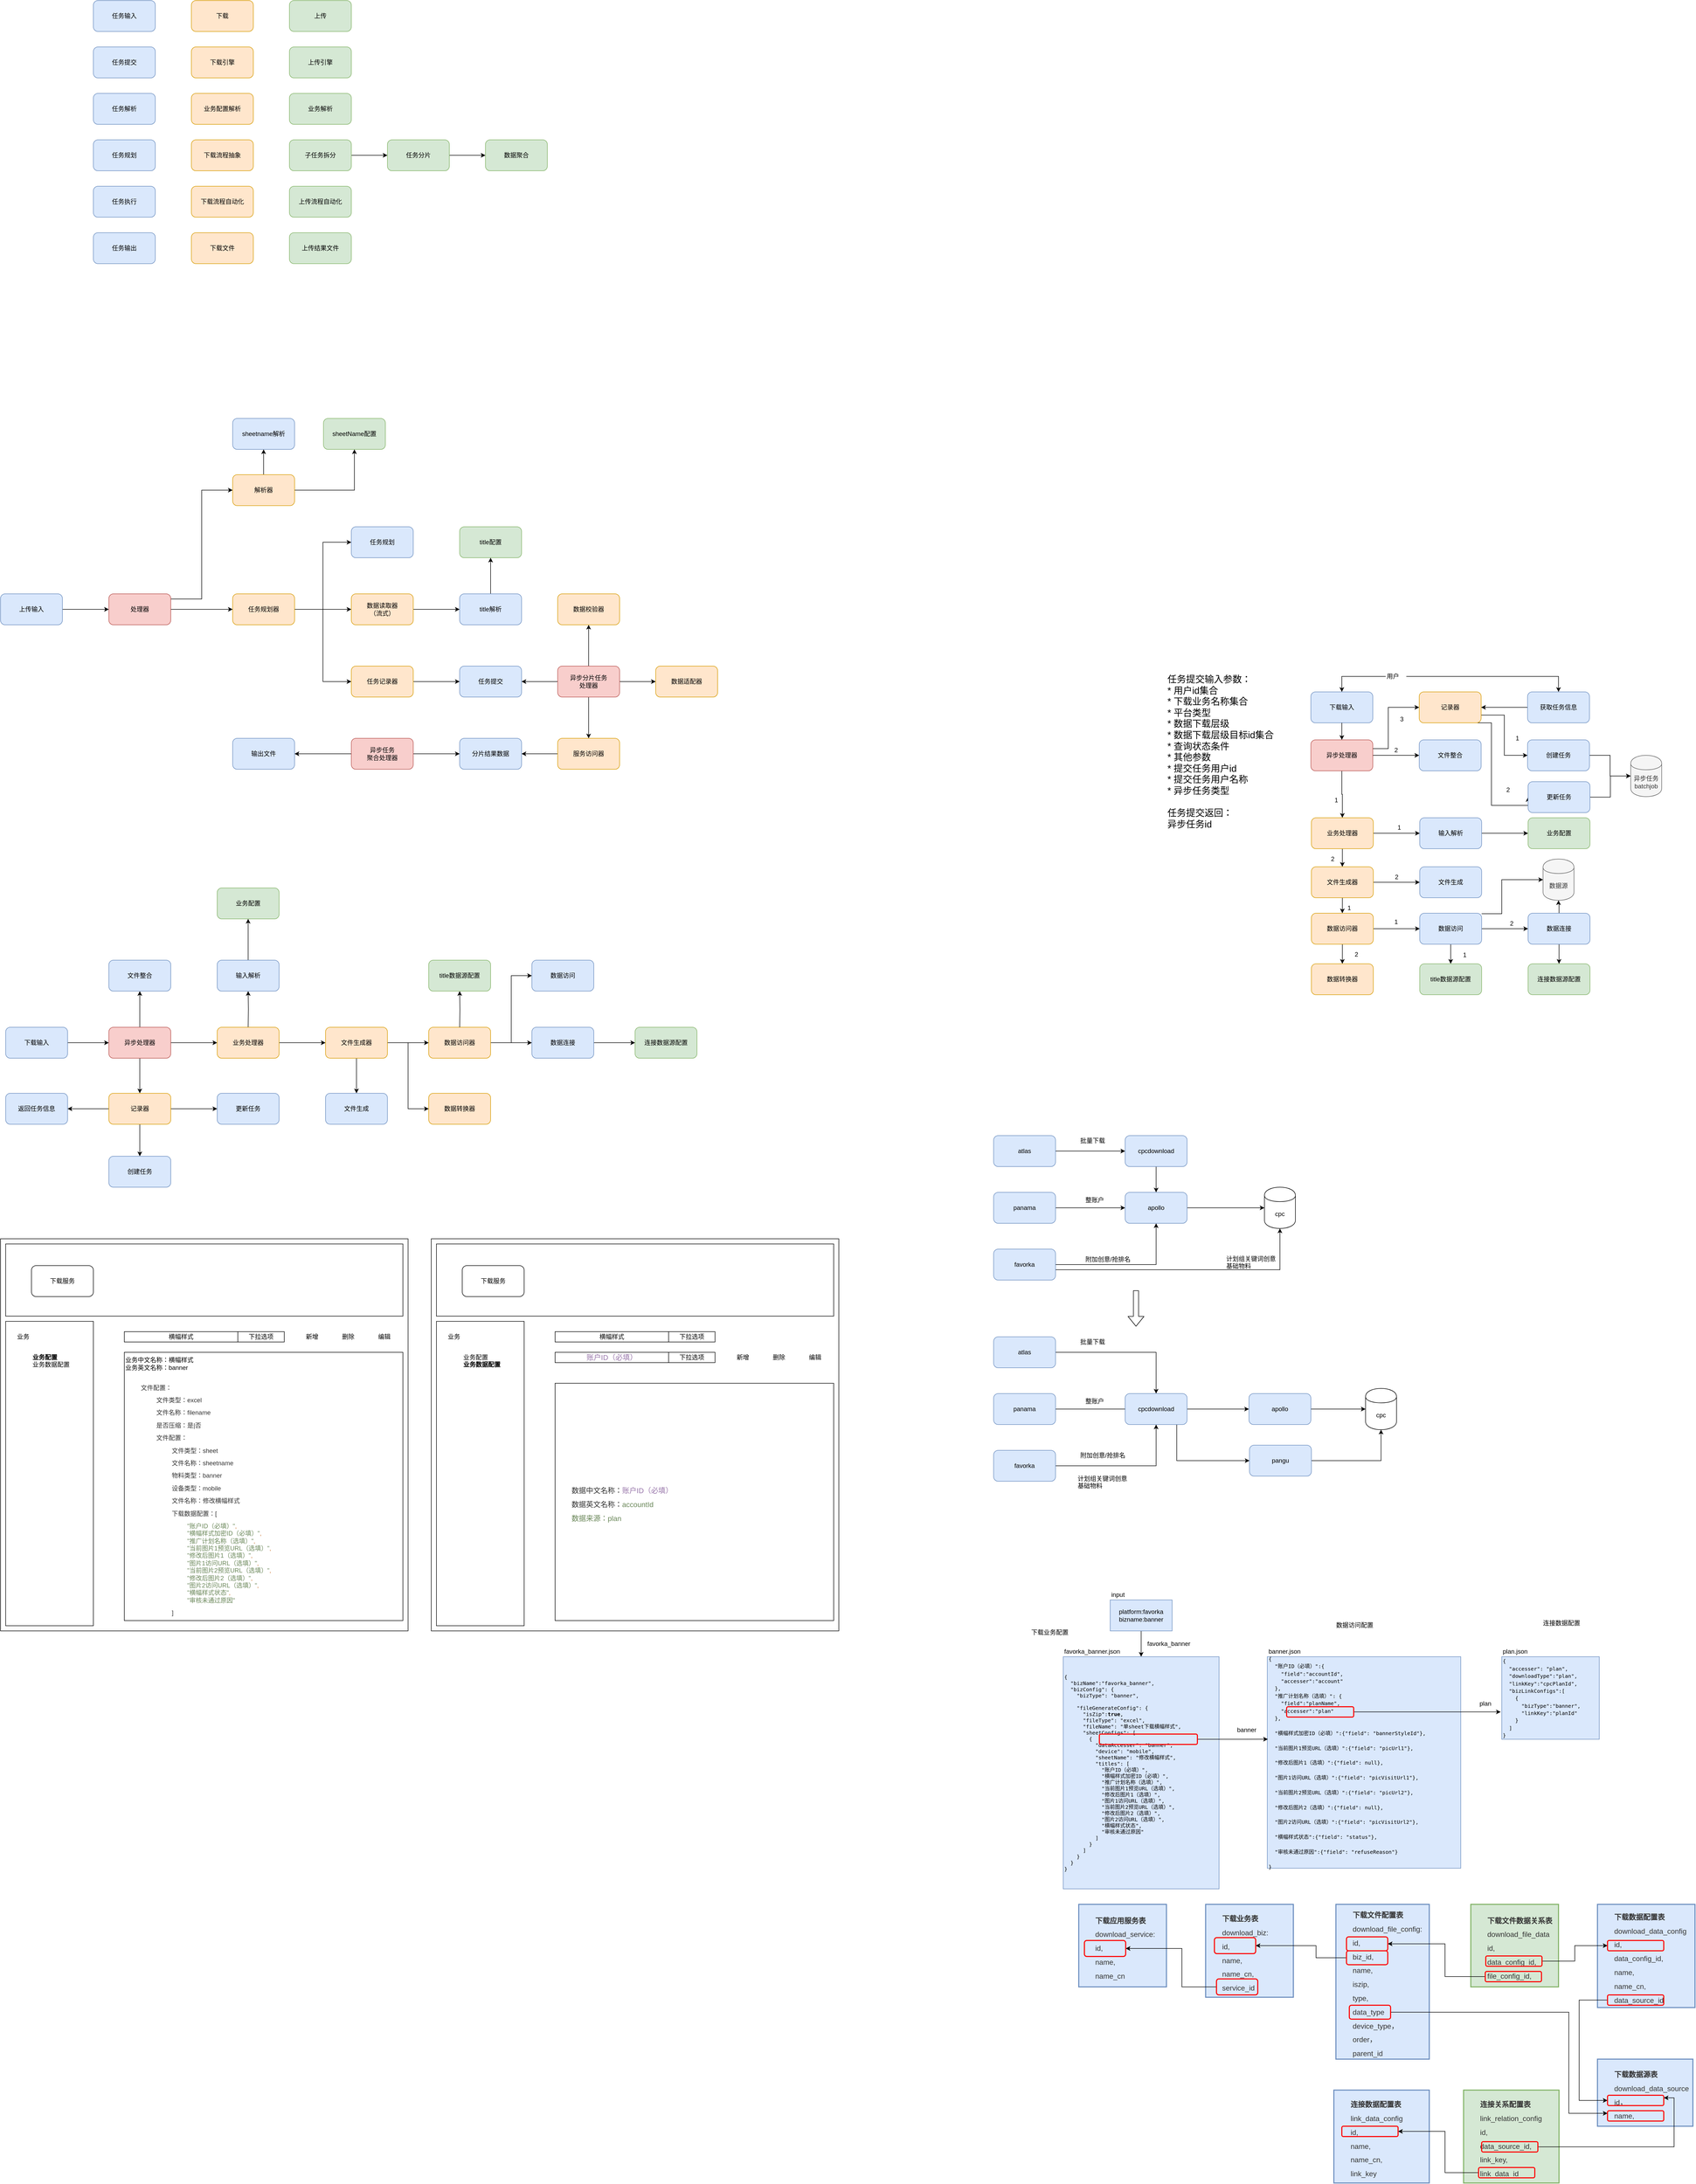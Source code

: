 <mxfile version="12.1.8" type="github" pages="1">
  <diagram id="yZJRV0GO1RGtg8hs4W5D" name="Page-1">
    <mxGraphModel dx="2062" dy="762" grid="1" gridSize="10" guides="1" tooltips="1" connect="1" arrows="1" fold="1" page="1" pageScale="1" pageWidth="826" pageHeight="1169" math="0" shadow="0">
      <root>
        <mxCell id="0"/>
        <mxCell id="1" parent="0"/>
        <mxCell id="P6lC5pPqpMT8iZ2sA-Gk-1" value="任务输入" style="rounded=1;whiteSpace=wrap;html=1;fillColor=#dae8fc;strokeColor=#6c8ebf;" parent="1" vertex="1">
          <mxGeometry x="260" y="190" width="120" height="60" as="geometry"/>
        </mxCell>
        <mxCell id="P6lC5pPqpMT8iZ2sA-Gk-2" value="任务规划" style="rounded=1;whiteSpace=wrap;html=1;fillColor=#dae8fc;strokeColor=#6c8ebf;" parent="1" vertex="1">
          <mxGeometry x="260" y="460" width="120" height="60" as="geometry"/>
        </mxCell>
        <mxCell id="P6lC5pPqpMT8iZ2sA-Gk-3" value="下载" style="rounded=1;whiteSpace=wrap;html=1;fillColor=#ffe6cc;strokeColor=#d79b00;" parent="1" vertex="1">
          <mxGeometry x="450" y="190" width="120" height="60" as="geometry"/>
        </mxCell>
        <mxCell id="P6lC5pPqpMT8iZ2sA-Gk-4" value="上传" style="rounded=1;whiteSpace=wrap;html=1;fillColor=#d5e8d4;strokeColor=#82b366;" parent="1" vertex="1">
          <mxGeometry x="640" y="190" width="120" height="60" as="geometry"/>
        </mxCell>
        <mxCell id="P6lC5pPqpMT8iZ2sA-Gk-5" value="任务提交" style="rounded=1;whiteSpace=wrap;html=1;fillColor=#dae8fc;strokeColor=#6c8ebf;" parent="1" vertex="1">
          <mxGeometry x="260" y="280" width="120" height="60" as="geometry"/>
        </mxCell>
        <mxCell id="P6lC5pPqpMT8iZ2sA-Gk-6" value="下载引擎" style="rounded=1;whiteSpace=wrap;html=1;fillColor=#ffe6cc;strokeColor=#d79b00;" parent="1" vertex="1">
          <mxGeometry x="450" y="280" width="120" height="60" as="geometry"/>
        </mxCell>
        <mxCell id="P6lC5pPqpMT8iZ2sA-Gk-7" value="上传引擎" style="rounded=1;whiteSpace=wrap;html=1;fillColor=#d5e8d4;strokeColor=#82b366;" parent="1" vertex="1">
          <mxGeometry x="640" y="280" width="120" height="60" as="geometry"/>
        </mxCell>
        <mxCell id="P6lC5pPqpMT8iZ2sA-Gk-8" value="业务配置解析" style="rounded=1;whiteSpace=wrap;html=1;fillColor=#ffe6cc;strokeColor=#d79b00;" parent="1" vertex="1">
          <mxGeometry x="450" y="370" width="120" height="60" as="geometry"/>
        </mxCell>
        <mxCell id="P6lC5pPqpMT8iZ2sA-Gk-11" style="edgeStyle=orthogonalEdgeStyle;rounded=0;orthogonalLoop=1;jettySize=auto;html=1;entryX=0;entryY=0.5;entryDx=0;entryDy=0;" parent="1" source="P6lC5pPqpMT8iZ2sA-Gk-9" target="P6lC5pPqpMT8iZ2sA-Gk-10" edge="1">
          <mxGeometry relative="1" as="geometry"/>
        </mxCell>
        <mxCell id="P6lC5pPqpMT8iZ2sA-Gk-9" value="子任务拆分" style="rounded=1;whiteSpace=wrap;html=1;fillColor=#d5e8d4;strokeColor=#82b366;" parent="1" vertex="1">
          <mxGeometry x="640" y="460" width="120" height="60" as="geometry"/>
        </mxCell>
        <mxCell id="P6lC5pPqpMT8iZ2sA-Gk-18" style="edgeStyle=orthogonalEdgeStyle;rounded=0;orthogonalLoop=1;jettySize=auto;html=1;entryX=0;entryY=0.5;entryDx=0;entryDy=0;" parent="1" source="P6lC5pPqpMT8iZ2sA-Gk-10" target="P6lC5pPqpMT8iZ2sA-Gk-16" edge="1">
          <mxGeometry relative="1" as="geometry"/>
        </mxCell>
        <mxCell id="P6lC5pPqpMT8iZ2sA-Gk-10" value="任务分片" style="rounded=1;whiteSpace=wrap;html=1;fillColor=#d5e8d4;strokeColor=#82b366;" parent="1" vertex="1">
          <mxGeometry x="830" y="460" width="120" height="60" as="geometry"/>
        </mxCell>
        <mxCell id="P6lC5pPqpMT8iZ2sA-Gk-12" value="任务解析" style="rounded=1;whiteSpace=wrap;html=1;fillColor=#dae8fc;strokeColor=#6c8ebf;" parent="1" vertex="1">
          <mxGeometry x="260" y="370" width="120" height="60" as="geometry"/>
        </mxCell>
        <mxCell id="P6lC5pPqpMT8iZ2sA-Gk-13" value="业务解析" style="rounded=1;whiteSpace=wrap;html=1;fillColor=#d5e8d4;strokeColor=#82b366;" parent="1" vertex="1">
          <mxGeometry x="640" y="370" width="120" height="60" as="geometry"/>
        </mxCell>
        <mxCell id="P6lC5pPqpMT8iZ2sA-Gk-14" value="下载流程抽象" style="rounded=1;whiteSpace=wrap;html=1;fillColor=#ffe6cc;strokeColor=#d79b00;" parent="1" vertex="1">
          <mxGeometry x="450" y="460" width="120" height="60" as="geometry"/>
        </mxCell>
        <mxCell id="P6lC5pPqpMT8iZ2sA-Gk-16" value="数据聚合" style="rounded=1;whiteSpace=wrap;html=1;fillColor=#d5e8d4;strokeColor=#82b366;" parent="1" vertex="1">
          <mxGeometry x="1020" y="460" width="120" height="60" as="geometry"/>
        </mxCell>
        <mxCell id="P6lC5pPqpMT8iZ2sA-Gk-19" value="任务输出" style="rounded=1;whiteSpace=wrap;html=1;fillColor=#dae8fc;strokeColor=#6c8ebf;" parent="1" vertex="1">
          <mxGeometry x="260" y="640" width="120" height="60" as="geometry"/>
        </mxCell>
        <mxCell id="P6lC5pPqpMT8iZ2sA-Gk-20" value="&lt;span style=&quot;font-weight: normal&quot;&gt;下载文件&lt;/span&gt;" style="rounded=1;whiteSpace=wrap;html=1;fillColor=#ffe6cc;strokeColor=#d79b00;fontStyle=1" parent="1" vertex="1">
          <mxGeometry x="450" y="640" width="120" height="60" as="geometry"/>
        </mxCell>
        <mxCell id="P6lC5pPqpMT8iZ2sA-Gk-21" value="&lt;span style=&quot;font-weight: normal&quot;&gt;上传结果文件&lt;/span&gt;" style="rounded=1;whiteSpace=wrap;html=1;fillColor=#d5e8d4;strokeColor=#82b366;fontStyle=1" parent="1" vertex="1">
          <mxGeometry x="640" y="640" width="120" height="60" as="geometry"/>
        </mxCell>
        <mxCell id="P6lC5pPqpMT8iZ2sA-Gk-22" value="任务执行" style="rounded=1;whiteSpace=wrap;html=1;fillColor=#dae8fc;strokeColor=#6c8ebf;" parent="1" vertex="1">
          <mxGeometry x="260" y="550" width="120" height="60" as="geometry"/>
        </mxCell>
        <mxCell id="P6lC5pPqpMT8iZ2sA-Gk-23" value="&lt;span style=&quot;font-weight: normal&quot;&gt;下载流程自动化&lt;/span&gt;" style="rounded=1;whiteSpace=wrap;html=1;fillColor=#ffe6cc;strokeColor=#d79b00;fontStyle=1" parent="1" vertex="1">
          <mxGeometry x="450" y="550" width="120" height="60" as="geometry"/>
        </mxCell>
        <mxCell id="P6lC5pPqpMT8iZ2sA-Gk-24" value="&lt;span style=&quot;font-weight: normal&quot;&gt;上传流程自动化&lt;/span&gt;" style="rounded=1;whiteSpace=wrap;html=1;fillColor=#d5e8d4;strokeColor=#82b366;fontStyle=1" parent="1" vertex="1">
          <mxGeometry x="640" y="550" width="120" height="60" as="geometry"/>
        </mxCell>
        <mxCell id="juhhppIBEXEbaZW28vqw-14" style="edgeStyle=orthogonalEdgeStyle;rounded=0;orthogonalLoop=1;jettySize=auto;html=1;entryX=0;entryY=0.5;entryDx=0;entryDy=0;" edge="1" parent="1" source="juhhppIBEXEbaZW28vqw-1" target="juhhppIBEXEbaZW28vqw-13">
          <mxGeometry relative="1" as="geometry"/>
        </mxCell>
        <mxCell id="juhhppIBEXEbaZW28vqw-1" value="上传输入" style="rounded=1;whiteSpace=wrap;html=1;fillColor=#dae8fc;strokeColor=#6c8ebf;" vertex="1" parent="1">
          <mxGeometry x="80" y="1340" width="120" height="60" as="geometry"/>
        </mxCell>
        <mxCell id="juhhppIBEXEbaZW28vqw-2" value="sheetname解析" style="rounded=1;whiteSpace=wrap;html=1;fillColor=#dae8fc;strokeColor=#6c8ebf;" vertex="1" parent="1">
          <mxGeometry x="530" y="1000" width="120" height="60" as="geometry"/>
        </mxCell>
        <mxCell id="juhhppIBEXEbaZW28vqw-7" style="edgeStyle=orthogonalEdgeStyle;rounded=0;orthogonalLoop=1;jettySize=auto;html=1;entryX=0;entryY=0.5;entryDx=0;entryDy=0;exitX=1;exitY=0.5;exitDx=0;exitDy=0;" edge="1" parent="1" source="juhhppIBEXEbaZW28vqw-23" target="juhhppIBEXEbaZW28vqw-6">
          <mxGeometry relative="1" as="geometry"/>
        </mxCell>
        <mxCell id="juhhppIBEXEbaZW28vqw-4" value="任务规划" style="rounded=1;whiteSpace=wrap;html=1;fillColor=#dae8fc;strokeColor=#6c8ebf;" vertex="1" parent="1">
          <mxGeometry x="760" y="1210" width="120" height="60" as="geometry"/>
        </mxCell>
        <mxCell id="juhhppIBEXEbaZW28vqw-6" value="任务提交" style="rounded=1;whiteSpace=wrap;html=1;fillColor=#dae8fc;strokeColor=#6c8ebf;" vertex="1" parent="1">
          <mxGeometry x="970" y="1480" width="120" height="60" as="geometry"/>
        </mxCell>
        <mxCell id="juhhppIBEXEbaZW28vqw-10" value="&lt;span style=&quot;font-weight: normal&quot;&gt;sheetName配置&lt;/span&gt;" style="rounded=1;whiteSpace=wrap;html=1;fillColor=#d5e8d4;strokeColor=#82b366;fontStyle=1" vertex="1" parent="1">
          <mxGeometry x="706" y="1000" width="120" height="60" as="geometry"/>
        </mxCell>
        <mxCell id="juhhppIBEXEbaZW28vqw-11" value="&lt;span style=&quot;font-weight: normal&quot;&gt;title配置&lt;/span&gt;" style="rounded=1;whiteSpace=wrap;html=1;fillColor=#d5e8d4;strokeColor=#82b366;fontStyle=1" vertex="1" parent="1">
          <mxGeometry x="970" y="1210" width="120" height="60" as="geometry"/>
        </mxCell>
        <mxCell id="juhhppIBEXEbaZW28vqw-22" style="edgeStyle=orthogonalEdgeStyle;rounded=0;orthogonalLoop=1;jettySize=auto;html=1;entryX=0;entryY=0.5;entryDx=0;entryDy=0;" edge="1" parent="1" source="juhhppIBEXEbaZW28vqw-12" target="juhhppIBEXEbaZW28vqw-4">
          <mxGeometry relative="1" as="geometry"/>
        </mxCell>
        <mxCell id="juhhppIBEXEbaZW28vqw-24" style="edgeStyle=orthogonalEdgeStyle;rounded=0;orthogonalLoop=1;jettySize=auto;html=1;entryX=0;entryY=0.5;entryDx=0;entryDy=0;" edge="1" parent="1" source="juhhppIBEXEbaZW28vqw-12" target="juhhppIBEXEbaZW28vqw-23">
          <mxGeometry relative="1" as="geometry"/>
        </mxCell>
        <mxCell id="juhhppIBEXEbaZW28vqw-26" style="edgeStyle=orthogonalEdgeStyle;rounded=0;orthogonalLoop=1;jettySize=auto;html=1;entryX=0;entryY=0.5;entryDx=0;entryDy=0;" edge="1" parent="1" source="juhhppIBEXEbaZW28vqw-12" target="juhhppIBEXEbaZW28vqw-25">
          <mxGeometry relative="1" as="geometry"/>
        </mxCell>
        <mxCell id="juhhppIBEXEbaZW28vqw-12" value="&lt;span style=&quot;font-weight: normal&quot;&gt;任务规划器&lt;/span&gt;" style="rounded=1;whiteSpace=wrap;html=1;fillColor=#ffe6cc;strokeColor=#d79b00;fontStyle=1" vertex="1" parent="1">
          <mxGeometry x="530" y="1340" width="120" height="60" as="geometry"/>
        </mxCell>
        <mxCell id="juhhppIBEXEbaZW28vqw-19" style="edgeStyle=orthogonalEdgeStyle;rounded=0;orthogonalLoop=1;jettySize=auto;html=1;entryX=0;entryY=0.5;entryDx=0;entryDy=0;" edge="1" parent="1" source="juhhppIBEXEbaZW28vqw-13" target="juhhppIBEXEbaZW28vqw-15">
          <mxGeometry relative="1" as="geometry">
            <Array as="points">
              <mxPoint x="470" y="1350"/>
              <mxPoint x="470" y="1139"/>
            </Array>
          </mxGeometry>
        </mxCell>
        <mxCell id="juhhppIBEXEbaZW28vqw-21" style="edgeStyle=orthogonalEdgeStyle;rounded=0;orthogonalLoop=1;jettySize=auto;html=1;entryX=0;entryY=0.5;entryDx=0;entryDy=0;" edge="1" parent="1" source="juhhppIBEXEbaZW28vqw-13" target="juhhppIBEXEbaZW28vqw-12">
          <mxGeometry relative="1" as="geometry">
            <mxPoint x="530" y="1375" as="targetPoint"/>
          </mxGeometry>
        </mxCell>
        <mxCell id="juhhppIBEXEbaZW28vqw-13" value="&lt;span style=&quot;font-weight: normal&quot;&gt;处理器&lt;/span&gt;" style="rounded=1;whiteSpace=wrap;html=1;fillColor=#f8cecc;strokeColor=#b85450;fontStyle=1" vertex="1" parent="1">
          <mxGeometry x="290" y="1340" width="120" height="60" as="geometry"/>
        </mxCell>
        <mxCell id="juhhppIBEXEbaZW28vqw-18" style="edgeStyle=orthogonalEdgeStyle;rounded=0;orthogonalLoop=1;jettySize=auto;html=1;" edge="1" parent="1" source="juhhppIBEXEbaZW28vqw-15" target="juhhppIBEXEbaZW28vqw-10">
          <mxGeometry relative="1" as="geometry"/>
        </mxCell>
        <mxCell id="juhhppIBEXEbaZW28vqw-20" style="edgeStyle=orthogonalEdgeStyle;rounded=0;orthogonalLoop=1;jettySize=auto;html=1;entryX=0.5;entryY=1;entryDx=0;entryDy=0;" edge="1" parent="1" source="juhhppIBEXEbaZW28vqw-15" target="juhhppIBEXEbaZW28vqw-2">
          <mxGeometry relative="1" as="geometry"/>
        </mxCell>
        <mxCell id="juhhppIBEXEbaZW28vqw-15" value="&lt;span style=&quot;font-weight: normal&quot;&gt;解析器&lt;/span&gt;" style="rounded=1;whiteSpace=wrap;html=1;fillColor=#ffe6cc;strokeColor=#d79b00;fontStyle=1" vertex="1" parent="1">
          <mxGeometry x="530" y="1109" width="120" height="60" as="geometry"/>
        </mxCell>
        <mxCell id="juhhppIBEXEbaZW28vqw-23" value="&lt;span style=&quot;font-weight: normal&quot;&gt;任务记录器&lt;/span&gt;" style="rounded=1;whiteSpace=wrap;html=1;fillColor=#ffe6cc;strokeColor=#d79b00;fontStyle=1" vertex="1" parent="1">
          <mxGeometry x="760" y="1480" width="120" height="60" as="geometry"/>
        </mxCell>
        <mxCell id="juhhppIBEXEbaZW28vqw-31" style="edgeStyle=orthogonalEdgeStyle;rounded=0;orthogonalLoop=1;jettySize=auto;html=1;entryX=0;entryY=0.5;entryDx=0;entryDy=0;" edge="1" parent="1" source="juhhppIBEXEbaZW28vqw-25" target="juhhppIBEXEbaZW28vqw-30">
          <mxGeometry relative="1" as="geometry"/>
        </mxCell>
        <mxCell id="juhhppIBEXEbaZW28vqw-25" value="&lt;span style=&quot;font-weight: normal&quot;&gt;数据读取器&lt;br&gt;（流式）&lt;br&gt;&lt;/span&gt;" style="rounded=1;whiteSpace=wrap;html=1;fillColor=#ffe6cc;strokeColor=#d79b00;fontStyle=1" vertex="1" parent="1">
          <mxGeometry x="760" y="1340" width="120" height="60" as="geometry"/>
        </mxCell>
        <mxCell id="juhhppIBEXEbaZW28vqw-29" style="edgeStyle=orthogonalEdgeStyle;rounded=0;orthogonalLoop=1;jettySize=auto;html=1;entryX=1;entryY=0.5;entryDx=0;entryDy=0;" edge="1" parent="1" source="juhhppIBEXEbaZW28vqw-28" target="juhhppIBEXEbaZW28vqw-6">
          <mxGeometry relative="1" as="geometry"/>
        </mxCell>
        <mxCell id="juhhppIBEXEbaZW28vqw-34" style="edgeStyle=orthogonalEdgeStyle;rounded=0;orthogonalLoop=1;jettySize=auto;html=1;entryX=0;entryY=0.5;entryDx=0;entryDy=0;" edge="1" parent="1" source="juhhppIBEXEbaZW28vqw-28" target="juhhppIBEXEbaZW28vqw-33">
          <mxGeometry relative="1" as="geometry"/>
        </mxCell>
        <mxCell id="juhhppIBEXEbaZW28vqw-36" style="edgeStyle=orthogonalEdgeStyle;rounded=0;orthogonalLoop=1;jettySize=auto;html=1;entryX=0.5;entryY=1;entryDx=0;entryDy=0;" edge="1" parent="1" source="juhhppIBEXEbaZW28vqw-28" target="juhhppIBEXEbaZW28vqw-35">
          <mxGeometry relative="1" as="geometry"/>
        </mxCell>
        <mxCell id="juhhppIBEXEbaZW28vqw-39" style="edgeStyle=orthogonalEdgeStyle;rounded=0;orthogonalLoop=1;jettySize=auto;html=1;entryX=0.5;entryY=0;entryDx=0;entryDy=0;" edge="1" parent="1" source="juhhppIBEXEbaZW28vqw-28" target="juhhppIBEXEbaZW28vqw-37">
          <mxGeometry relative="1" as="geometry"/>
        </mxCell>
        <mxCell id="juhhppIBEXEbaZW28vqw-28" value="&lt;span style=&quot;font-weight: normal&quot;&gt;异步分片任务&lt;br&gt;处理器&lt;br&gt;&lt;/span&gt;" style="rounded=1;whiteSpace=wrap;html=1;fillColor=#f8cecc;strokeColor=#b85450;fontStyle=1" vertex="1" parent="1">
          <mxGeometry x="1160" y="1480" width="120" height="60" as="geometry"/>
        </mxCell>
        <mxCell id="juhhppIBEXEbaZW28vqw-32" style="edgeStyle=orthogonalEdgeStyle;rounded=0;orthogonalLoop=1;jettySize=auto;html=1;entryX=0.5;entryY=1;entryDx=0;entryDy=0;" edge="1" parent="1" source="juhhppIBEXEbaZW28vqw-30" target="juhhppIBEXEbaZW28vqw-11">
          <mxGeometry relative="1" as="geometry"/>
        </mxCell>
        <mxCell id="juhhppIBEXEbaZW28vqw-30" value="title解析" style="rounded=1;whiteSpace=wrap;html=1;fillColor=#dae8fc;strokeColor=#6c8ebf;" vertex="1" parent="1">
          <mxGeometry x="970" y="1340" width="120" height="60" as="geometry"/>
        </mxCell>
        <mxCell id="juhhppIBEXEbaZW28vqw-33" value="&lt;span style=&quot;font-weight: normal&quot;&gt;数据适配器&lt;/span&gt;" style="rounded=1;whiteSpace=wrap;html=1;fillColor=#ffe6cc;strokeColor=#d79b00;fontStyle=1" vertex="1" parent="1">
          <mxGeometry x="1350" y="1480" width="120" height="60" as="geometry"/>
        </mxCell>
        <mxCell id="juhhppIBEXEbaZW28vqw-35" value="&lt;span style=&quot;font-weight: normal&quot;&gt;数据校验器&lt;/span&gt;" style="rounded=1;whiteSpace=wrap;html=1;fillColor=#ffe6cc;strokeColor=#d79b00;fontStyle=1" vertex="1" parent="1">
          <mxGeometry x="1160" y="1340" width="120" height="60" as="geometry"/>
        </mxCell>
        <mxCell id="juhhppIBEXEbaZW28vqw-41" style="edgeStyle=orthogonalEdgeStyle;rounded=0;orthogonalLoop=1;jettySize=auto;html=1;entryX=1;entryY=0.5;entryDx=0;entryDy=0;" edge="1" parent="1" source="juhhppIBEXEbaZW28vqw-37" target="juhhppIBEXEbaZW28vqw-40">
          <mxGeometry relative="1" as="geometry"/>
        </mxCell>
        <mxCell id="juhhppIBEXEbaZW28vqw-37" value="&lt;span style=&quot;font-weight: normal&quot;&gt;服务访问器&lt;/span&gt;" style="rounded=1;whiteSpace=wrap;html=1;fillColor=#ffe6cc;strokeColor=#d79b00;fontStyle=1" vertex="1" parent="1">
          <mxGeometry x="1160" y="1620" width="120" height="60" as="geometry"/>
        </mxCell>
        <mxCell id="juhhppIBEXEbaZW28vqw-40" value="分片结果数据" style="rounded=1;whiteSpace=wrap;html=1;fillColor=#dae8fc;strokeColor=#6c8ebf;" vertex="1" parent="1">
          <mxGeometry x="970" y="1620" width="120" height="60" as="geometry"/>
        </mxCell>
        <mxCell id="juhhppIBEXEbaZW28vqw-43" style="edgeStyle=orthogonalEdgeStyle;rounded=0;orthogonalLoop=1;jettySize=auto;html=1;entryX=0;entryY=0.5;entryDx=0;entryDy=0;" edge="1" parent="1" source="juhhppIBEXEbaZW28vqw-42" target="juhhppIBEXEbaZW28vqw-40">
          <mxGeometry relative="1" as="geometry"/>
        </mxCell>
        <mxCell id="juhhppIBEXEbaZW28vqw-45" style="edgeStyle=orthogonalEdgeStyle;rounded=0;orthogonalLoop=1;jettySize=auto;html=1;entryX=1;entryY=0.5;entryDx=0;entryDy=0;" edge="1" parent="1" source="juhhppIBEXEbaZW28vqw-42" target="juhhppIBEXEbaZW28vqw-44">
          <mxGeometry relative="1" as="geometry"/>
        </mxCell>
        <mxCell id="juhhppIBEXEbaZW28vqw-42" value="&lt;span style=&quot;font-weight: normal&quot;&gt;异步任务&lt;br&gt;聚合处理器&lt;br&gt;&lt;/span&gt;" style="rounded=1;whiteSpace=wrap;html=1;fillColor=#f8cecc;strokeColor=#b85450;fontStyle=1" vertex="1" parent="1">
          <mxGeometry x="760" y="1620" width="120" height="60" as="geometry"/>
        </mxCell>
        <mxCell id="juhhppIBEXEbaZW28vqw-44" value="输出文件" style="rounded=1;whiteSpace=wrap;html=1;fillColor=#dae8fc;strokeColor=#6c8ebf;" vertex="1" parent="1">
          <mxGeometry x="530" y="1620" width="120" height="60" as="geometry"/>
        </mxCell>
        <mxCell id="juhhppIBEXEbaZW28vqw-57" style="edgeStyle=orthogonalEdgeStyle;rounded=0;orthogonalLoop=1;jettySize=auto;html=1;entryX=0;entryY=0.5;entryDx=0;entryDy=0;" edge="1" parent="1" source="juhhppIBEXEbaZW28vqw-46" target="juhhppIBEXEbaZW28vqw-50">
          <mxGeometry relative="1" as="geometry"/>
        </mxCell>
        <mxCell id="juhhppIBEXEbaZW28vqw-46" value="下载输入" style="rounded=1;whiteSpace=wrap;html=1;fillColor=#dae8fc;strokeColor=#6c8ebf;" vertex="1" parent="1">
          <mxGeometry x="90" y="2180" width="120" height="60" as="geometry"/>
        </mxCell>
        <mxCell id="juhhppIBEXEbaZW28vqw-47" value="&lt;span style=&quot;font-weight: normal&quot;&gt;业务配置&lt;/span&gt;" style="rounded=1;whiteSpace=wrap;html=1;fillColor=#d5e8d4;strokeColor=#82b366;fontStyle=1" vertex="1" parent="1">
          <mxGeometry x="500" y="1910" width="120" height="60" as="geometry"/>
        </mxCell>
        <mxCell id="juhhppIBEXEbaZW28vqw-48" value="&lt;span style=&quot;font-weight: normal&quot;&gt;连接数据源配置&lt;/span&gt;" style="rounded=1;whiteSpace=wrap;html=1;fillColor=#d5e8d4;strokeColor=#82b366;fontStyle=1" vertex="1" parent="1">
          <mxGeometry x="1310" y="2180" width="120" height="60" as="geometry"/>
        </mxCell>
        <mxCell id="juhhppIBEXEbaZW28vqw-49" value="&lt;span style=&quot;font-weight: normal&quot;&gt;title数据源配置&lt;/span&gt;" style="rounded=1;whiteSpace=wrap;html=1;fillColor=#d5e8d4;strokeColor=#82b366;fontStyle=1" vertex="1" parent="1">
          <mxGeometry x="910" y="2050" width="120" height="60" as="geometry"/>
        </mxCell>
        <mxCell id="juhhppIBEXEbaZW28vqw-58" style="edgeStyle=orthogonalEdgeStyle;rounded=0;orthogonalLoop=1;jettySize=auto;html=1;entryX=0.5;entryY=1;entryDx=0;entryDy=0;" edge="1" parent="1" target="juhhppIBEXEbaZW28vqw-56">
          <mxGeometry relative="1" as="geometry">
            <mxPoint x="560" y="2180" as="sourcePoint"/>
          </mxGeometry>
        </mxCell>
        <mxCell id="juhhppIBEXEbaZW28vqw-60" style="edgeStyle=orthogonalEdgeStyle;rounded=0;orthogonalLoop=1;jettySize=auto;html=1;entryX=0;entryY=0.5;entryDx=0;entryDy=0;" edge="1" parent="1" source="juhhppIBEXEbaZW28vqw-50" target="juhhppIBEXEbaZW28vqw-51">
          <mxGeometry relative="1" as="geometry"/>
        </mxCell>
        <mxCell id="juhhppIBEXEbaZW28vqw-76" style="edgeStyle=orthogonalEdgeStyle;rounded=0;orthogonalLoop=1;jettySize=auto;html=1;entryX=0.5;entryY=0;entryDx=0;entryDy=0;" edge="1" parent="1" source="juhhppIBEXEbaZW28vqw-50" target="juhhppIBEXEbaZW28vqw-75">
          <mxGeometry relative="1" as="geometry"/>
        </mxCell>
        <mxCell id="juhhppIBEXEbaZW28vqw-83" style="edgeStyle=orthogonalEdgeStyle;rounded=0;orthogonalLoop=1;jettySize=auto;html=1;entryX=0.5;entryY=1;entryDx=0;entryDy=0;" edge="1" parent="1" source="juhhppIBEXEbaZW28vqw-50" target="juhhppIBEXEbaZW28vqw-73">
          <mxGeometry relative="1" as="geometry"/>
        </mxCell>
        <mxCell id="juhhppIBEXEbaZW28vqw-50" value="异步处理器" style="rounded=1;whiteSpace=wrap;html=1;fillColor=#f8cecc;strokeColor=#b85450;" vertex="1" parent="1">
          <mxGeometry x="290" y="2180" width="120" height="60" as="geometry"/>
        </mxCell>
        <mxCell id="juhhppIBEXEbaZW28vqw-61" style="edgeStyle=orthogonalEdgeStyle;rounded=0;orthogonalLoop=1;jettySize=auto;html=1;entryX=0;entryY=0.5;entryDx=0;entryDy=0;" edge="1" parent="1" source="juhhppIBEXEbaZW28vqw-51" target="juhhppIBEXEbaZW28vqw-55">
          <mxGeometry relative="1" as="geometry"/>
        </mxCell>
        <mxCell id="juhhppIBEXEbaZW28vqw-51" value="&lt;span style=&quot;font-weight: 400&quot;&gt;业务处理器&lt;/span&gt;" style="rounded=1;whiteSpace=wrap;html=1;fillColor=#ffe6cc;strokeColor=#d79b00;fontStyle=1" vertex="1" parent="1">
          <mxGeometry x="500" y="2180" width="120" height="60" as="geometry"/>
        </mxCell>
        <mxCell id="juhhppIBEXEbaZW28vqw-65" style="edgeStyle=orthogonalEdgeStyle;rounded=0;orthogonalLoop=1;jettySize=auto;html=1;entryX=0;entryY=0.5;entryDx=0;entryDy=0;" edge="1" parent="1" source="juhhppIBEXEbaZW28vqw-53" target="juhhppIBEXEbaZW28vqw-64">
          <mxGeometry relative="1" as="geometry"/>
        </mxCell>
        <mxCell id="juhhppIBEXEbaZW28vqw-69" style="edgeStyle=orthogonalEdgeStyle;rounded=0;orthogonalLoop=1;jettySize=auto;html=1;entryX=0;entryY=0.5;entryDx=0;entryDy=0;" edge="1" parent="1" source="juhhppIBEXEbaZW28vqw-53" target="juhhppIBEXEbaZW28vqw-68">
          <mxGeometry relative="1" as="geometry"/>
        </mxCell>
        <mxCell id="juhhppIBEXEbaZW28vqw-53" value="&lt;span style=&quot;font-weight: 400&quot;&gt;数据访问器&lt;/span&gt;" style="rounded=1;whiteSpace=wrap;html=1;fillColor=#ffe6cc;strokeColor=#d79b00;fontStyle=1" vertex="1" parent="1">
          <mxGeometry x="910" y="2180" width="120" height="60" as="geometry"/>
        </mxCell>
        <mxCell id="juhhppIBEXEbaZW28vqw-54" value="&lt;span style=&quot;font-weight: 400&quot;&gt;数据转换器&lt;/span&gt;" style="rounded=1;whiteSpace=wrap;html=1;fillColor=#ffe6cc;strokeColor=#d79b00;fontStyle=1" vertex="1" parent="1">
          <mxGeometry x="910" y="2308" width="120" height="60" as="geometry"/>
        </mxCell>
        <mxCell id="juhhppIBEXEbaZW28vqw-62" style="edgeStyle=orthogonalEdgeStyle;rounded=0;orthogonalLoop=1;jettySize=auto;html=1;entryX=0;entryY=0.5;entryDx=0;entryDy=0;" edge="1" parent="1" source="juhhppIBEXEbaZW28vqw-55" target="juhhppIBEXEbaZW28vqw-53">
          <mxGeometry relative="1" as="geometry"/>
        </mxCell>
        <mxCell id="juhhppIBEXEbaZW28vqw-63" style="edgeStyle=orthogonalEdgeStyle;rounded=0;orthogonalLoop=1;jettySize=auto;html=1;entryX=0;entryY=0.5;entryDx=0;entryDy=0;" edge="1" parent="1" source="juhhppIBEXEbaZW28vqw-55" target="juhhppIBEXEbaZW28vqw-54">
          <mxGeometry relative="1" as="geometry"/>
        </mxCell>
        <mxCell id="juhhppIBEXEbaZW28vqw-66" style="edgeStyle=orthogonalEdgeStyle;rounded=0;orthogonalLoop=1;jettySize=auto;html=1;" edge="1" parent="1" target="juhhppIBEXEbaZW28vqw-49">
          <mxGeometry relative="1" as="geometry">
            <mxPoint x="970" y="2180" as="sourcePoint"/>
          </mxGeometry>
        </mxCell>
        <mxCell id="juhhppIBEXEbaZW28vqw-72" style="edgeStyle=orthogonalEdgeStyle;rounded=0;orthogonalLoop=1;jettySize=auto;html=1;entryX=0.5;entryY=0;entryDx=0;entryDy=0;" edge="1" parent="1" source="juhhppIBEXEbaZW28vqw-55" target="juhhppIBEXEbaZW28vqw-71">
          <mxGeometry relative="1" as="geometry"/>
        </mxCell>
        <mxCell id="juhhppIBEXEbaZW28vqw-55" value="&lt;span style=&quot;font-weight: 400&quot;&gt;文件生成器&lt;/span&gt;" style="rounded=1;whiteSpace=wrap;html=1;fillColor=#ffe6cc;strokeColor=#d79b00;fontStyle=1" vertex="1" parent="1">
          <mxGeometry x="710" y="2180" width="120" height="60" as="geometry"/>
        </mxCell>
        <mxCell id="juhhppIBEXEbaZW28vqw-59" style="edgeStyle=orthogonalEdgeStyle;rounded=0;orthogonalLoop=1;jettySize=auto;html=1;entryX=0.5;entryY=1;entryDx=0;entryDy=0;" edge="1" parent="1" source="juhhppIBEXEbaZW28vqw-56" target="juhhppIBEXEbaZW28vqw-47">
          <mxGeometry relative="1" as="geometry"/>
        </mxCell>
        <mxCell id="juhhppIBEXEbaZW28vqw-56" value="输入解析" style="rounded=1;whiteSpace=wrap;html=1;fillColor=#dae8fc;strokeColor=#6c8ebf;" vertex="1" parent="1">
          <mxGeometry x="500" y="2050" width="120" height="60" as="geometry"/>
        </mxCell>
        <mxCell id="juhhppIBEXEbaZW28vqw-64" value="数据访问" style="rounded=1;whiteSpace=wrap;html=1;fillColor=#dae8fc;strokeColor=#6c8ebf;" vertex="1" parent="1">
          <mxGeometry x="1110" y="2050" width="120" height="60" as="geometry"/>
        </mxCell>
        <mxCell id="juhhppIBEXEbaZW28vqw-70" style="edgeStyle=orthogonalEdgeStyle;rounded=0;orthogonalLoop=1;jettySize=auto;html=1;entryX=0;entryY=0.5;entryDx=0;entryDy=0;" edge="1" parent="1" source="juhhppIBEXEbaZW28vqw-68" target="juhhppIBEXEbaZW28vqw-48">
          <mxGeometry relative="1" as="geometry"/>
        </mxCell>
        <mxCell id="juhhppIBEXEbaZW28vqw-68" value="数据连接" style="rounded=1;whiteSpace=wrap;html=1;fillColor=#dae8fc;strokeColor=#6c8ebf;" vertex="1" parent="1">
          <mxGeometry x="1110" y="2180" width="120" height="60" as="geometry"/>
        </mxCell>
        <mxCell id="juhhppIBEXEbaZW28vqw-71" value="文件生成" style="rounded=1;whiteSpace=wrap;html=1;fillColor=#dae8fc;strokeColor=#6c8ebf;" vertex="1" parent="1">
          <mxGeometry x="710" y="2308" width="120" height="60" as="geometry"/>
        </mxCell>
        <mxCell id="juhhppIBEXEbaZW28vqw-73" value="文件整合" style="rounded=1;whiteSpace=wrap;html=1;fillColor=#dae8fc;strokeColor=#6c8ebf;" vertex="1" parent="1">
          <mxGeometry x="290" y="2050" width="120" height="60" as="geometry"/>
        </mxCell>
        <mxCell id="juhhppIBEXEbaZW28vqw-78" style="edgeStyle=orthogonalEdgeStyle;rounded=0;orthogonalLoop=1;jettySize=auto;html=1;entryX=0.5;entryY=0;entryDx=0;entryDy=0;" edge="1" parent="1" source="juhhppIBEXEbaZW28vqw-75" target="juhhppIBEXEbaZW28vqw-77">
          <mxGeometry relative="1" as="geometry"/>
        </mxCell>
        <mxCell id="juhhppIBEXEbaZW28vqw-80" style="edgeStyle=orthogonalEdgeStyle;rounded=0;orthogonalLoop=1;jettySize=auto;html=1;entryX=0;entryY=0.5;entryDx=0;entryDy=0;exitX=1;exitY=0.5;exitDx=0;exitDy=0;" edge="1" parent="1" source="juhhppIBEXEbaZW28vqw-75" target="juhhppIBEXEbaZW28vqw-79">
          <mxGeometry relative="1" as="geometry">
            <Array as="points"/>
          </mxGeometry>
        </mxCell>
        <mxCell id="juhhppIBEXEbaZW28vqw-82" style="edgeStyle=orthogonalEdgeStyle;rounded=0;orthogonalLoop=1;jettySize=auto;html=1;entryX=1;entryY=0.5;entryDx=0;entryDy=0;" edge="1" parent="1" source="juhhppIBEXEbaZW28vqw-75" target="juhhppIBEXEbaZW28vqw-81">
          <mxGeometry relative="1" as="geometry"/>
        </mxCell>
        <mxCell id="juhhppIBEXEbaZW28vqw-75" value="&lt;span style=&quot;font-weight: 400&quot;&gt;记录器&lt;/span&gt;" style="rounded=1;whiteSpace=wrap;html=1;fillColor=#ffe6cc;strokeColor=#d79b00;fontStyle=1" vertex="1" parent="1">
          <mxGeometry x="290" y="2308" width="120" height="60" as="geometry"/>
        </mxCell>
        <mxCell id="juhhppIBEXEbaZW28vqw-77" value="创建任务" style="rounded=1;whiteSpace=wrap;html=1;fillColor=#dae8fc;strokeColor=#6c8ebf;" vertex="1" parent="1">
          <mxGeometry x="290" y="2430" width="120" height="60" as="geometry"/>
        </mxCell>
        <mxCell id="juhhppIBEXEbaZW28vqw-79" value="更新任务" style="rounded=1;whiteSpace=wrap;html=1;fillColor=#dae8fc;strokeColor=#6c8ebf;" vertex="1" parent="1">
          <mxGeometry x="500" y="2308" width="120" height="60" as="geometry"/>
        </mxCell>
        <mxCell id="juhhppIBEXEbaZW28vqw-81" value="返回任务信息" style="rounded=1;whiteSpace=wrap;html=1;fillColor=#dae8fc;strokeColor=#6c8ebf;" vertex="1" parent="1">
          <mxGeometry x="90" y="2308" width="120" height="60" as="geometry"/>
        </mxCell>
        <mxCell id="juhhppIBEXEbaZW28vqw-84" value="" style="rounded=0;whiteSpace=wrap;html=1;" vertex="1" parent="1">
          <mxGeometry x="80" y="2590" width="790" height="760" as="geometry"/>
        </mxCell>
        <mxCell id="juhhppIBEXEbaZW28vqw-85" value="" style="rounded=0;whiteSpace=wrap;html=1;" vertex="1" parent="1">
          <mxGeometry x="90" y="2600" width="770" height="140" as="geometry"/>
        </mxCell>
        <mxCell id="juhhppIBEXEbaZW28vqw-86" value="" style="rounded=0;whiteSpace=wrap;html=1;" vertex="1" parent="1">
          <mxGeometry x="90" y="2750" width="170" height="590" as="geometry"/>
        </mxCell>
        <mxCell id="juhhppIBEXEbaZW28vqw-87" value="下载服务" style="rounded=1;whiteSpace=wrap;html=1;" vertex="1" parent="1">
          <mxGeometry x="140" y="2642" width="120" height="60" as="geometry"/>
        </mxCell>
        <mxCell id="juhhppIBEXEbaZW28vqw-88" value="业务" style="text;html=1;resizable=0;points=[];autosize=1;align=left;verticalAlign=top;spacingTop=-4;" vertex="1" parent="1">
          <mxGeometry x="110" y="2770" width="40" height="20" as="geometry"/>
        </mxCell>
        <mxCell id="juhhppIBEXEbaZW28vqw-89" value="&lt;b&gt;业务配置&lt;/b&gt;&lt;br&gt;业务数据配置" style="text;html=1;resizable=0;points=[];autosize=1;align=left;verticalAlign=top;spacingTop=-4;" vertex="1" parent="1">
          <mxGeometry x="140" y="2810" width="90" height="30" as="geometry"/>
        </mxCell>
        <mxCell id="juhhppIBEXEbaZW28vqw-91" value="新增" style="text;html=1;resizable=0;points=[];autosize=1;align=left;verticalAlign=top;spacingTop=-4;" vertex="1" parent="1">
          <mxGeometry x="670" y="2770" width="40" height="20" as="geometry"/>
        </mxCell>
        <mxCell id="juhhppIBEXEbaZW28vqw-92" value="横幅样式" style="rounded=0;whiteSpace=wrap;html=1;" vertex="1" parent="1">
          <mxGeometry x="320" y="2770" width="220" height="20" as="geometry"/>
        </mxCell>
        <mxCell id="juhhppIBEXEbaZW28vqw-93" value="下拉选项" style="rounded=0;whiteSpace=wrap;html=1;" vertex="1" parent="1">
          <mxGeometry x="540" y="2770" width="90" height="20" as="geometry"/>
        </mxCell>
        <mxCell id="juhhppIBEXEbaZW28vqw-94" value="删除" style="text;html=1;resizable=0;points=[];autosize=1;align=left;verticalAlign=top;spacingTop=-4;" vertex="1" parent="1">
          <mxGeometry x="740" y="2770" width="40" height="20" as="geometry"/>
        </mxCell>
        <mxCell id="juhhppIBEXEbaZW28vqw-95" value="&lt;font style=&quot;font-size: 12px&quot;&gt;业务中文名称：横幅样式&lt;br&gt;业务英文名称：banner&lt;br&gt;&lt;br&gt;&lt;/font&gt;&lt;p style=&quot;margin: 10px 0px 0px 30px ; overflow-wrap: break-word ; color: rgb(51 , 51 , 51) ; font-family: &amp;#34;arial&amp;#34; , sans-serif ; white-space: normal&quot;&gt;&lt;font style=&quot;font-size: 12px&quot;&gt;文件配置：&lt;/font&gt;&lt;/p&gt;&lt;p style=&quot;margin: 10px 0px 0px 60px ; overflow-wrap: break-word ; color: rgb(51 , 51 , 51) ; font-family: &amp;#34;arial&amp;#34; , sans-serif ; white-space: normal&quot;&gt;&lt;font style=&quot;font-size: 12px&quot;&gt;文件类型：excel&lt;/font&gt;&lt;/p&gt;&lt;p style=&quot;margin: 10px 0px 0px 60px ; overflow-wrap: break-word ; color: rgb(51 , 51 , 51) ; font-family: &amp;#34;arial&amp;#34; , sans-serif ; white-space: normal&quot;&gt;&lt;font style=&quot;font-size: 12px&quot;&gt;文件名称：filename&lt;/font&gt;&lt;/p&gt;&lt;p style=&quot;margin: 10px 0px 0px 60px ; overflow-wrap: break-word ; color: rgb(51 , 51 , 51) ; font-family: &amp;#34;arial&amp;#34; , sans-serif ; white-space: normal&quot;&gt;&lt;font style=&quot;font-size: 12px&quot;&gt;是否压缩：是|否&lt;/font&gt;&lt;/p&gt;&lt;p style=&quot;margin: 10px 0px 0px 60px ; overflow-wrap: break-word ; color: rgb(51 , 51 , 51) ; font-family: &amp;#34;arial&amp;#34; , sans-serif ; white-space: normal&quot;&gt;&lt;font style=&quot;font-size: 12px&quot;&gt;文件配置：&lt;/font&gt;&lt;/p&gt;&lt;p style=&quot;margin: 10px 0px 0px 90px ; overflow-wrap: break-word ; color: rgb(51 , 51 , 51) ; font-family: &amp;#34;arial&amp;#34; , sans-serif ; white-space: normal&quot;&gt;&lt;font style=&quot;font-size: 12px&quot;&gt;文件类型：sheet&lt;/font&gt;&lt;/p&gt;&lt;p style=&quot;margin: 10px 0px 0px 90px ; overflow-wrap: break-word ; color: rgb(51 , 51 , 51) ; font-family: &amp;#34;arial&amp;#34; , sans-serif ; white-space: normal&quot;&gt;&lt;font style=&quot;font-size: 12px&quot;&gt;文件名称：sheetname&lt;/font&gt;&lt;/p&gt;&lt;p style=&quot;margin: 10px 0px 0px 90px ; overflow-wrap: break-word ; color: rgb(51 , 51 , 51) ; font-family: &amp;#34;arial&amp;#34; , sans-serif ; white-space: normal&quot;&gt;&lt;font style=&quot;font-size: 12px&quot;&gt;物料类型：banner&lt;/font&gt;&lt;/p&gt;&lt;p style=&quot;margin: 10px 0px 0px 90px ; overflow-wrap: break-word ; color: rgb(51 , 51 , 51) ; font-family: &amp;#34;arial&amp;#34; , sans-serif ; white-space: normal&quot;&gt;&lt;font style=&quot;font-size: 12px&quot;&gt;设备类型：mobile&lt;/font&gt;&lt;/p&gt;&lt;p style=&quot;margin: 10px 0px 0px 90px ; overflow-wrap: break-word ; color: rgb(51 , 51 , 51) ; font-family: &amp;#34;arial&amp;#34; , sans-serif ; white-space: normal&quot;&gt;&lt;font style=&quot;font-size: 12px&quot;&gt;文件名称：修改横幅样式&lt;/font&gt;&lt;/p&gt;&lt;p style=&quot;margin: 10px 0px 0px 90px ; overflow-wrap: break-word ; color: rgb(51 , 51 , 51) ; font-family: &amp;#34;arial&amp;#34; , sans-serif ; white-space: normal&quot;&gt;&lt;font style=&quot;font-size: 12px&quot;&gt;下载数据配置：[&lt;/font&gt;&lt;/p&gt;&lt;p style=&quot;margin: 10px 0px 0px 120px ; overflow-wrap: break-word ; color: rgb(51 , 51 , 51) ; font-family: &amp;#34;arial&amp;#34; , sans-serif ; white-space: normal&quot;&gt;&lt;font style=&quot;font-size: 12px&quot;&gt;&lt;span style=&quot;color: rgb(106 , 135 , 89)&quot;&gt;&quot;&lt;/span&gt;&lt;span style=&quot;color: rgb(106 , 135 , 89)&quot;&gt;账户&lt;/span&gt;&lt;span style=&quot;color: rgb(106 , 135 , 89)&quot;&gt;ID&lt;/span&gt;&lt;span style=&quot;color: rgb(106 , 135 , 89)&quot;&gt;（必填）&lt;/span&gt;&lt;span style=&quot;color: rgb(106 , 135 , 89)&quot;&gt;&quot;&lt;/span&gt;&lt;span style=&quot;color: rgb(204 , 120 , 50)&quot;&gt;,&lt;br&gt;&lt;/span&gt;&lt;span style=&quot;color: rgb(106 , 135 , 89)&quot;&gt;&quot;&lt;/span&gt;&lt;span style=&quot;color: rgb(106 , 135 , 89)&quot;&gt;横幅样式加密&lt;/span&gt;&lt;span style=&quot;color: rgb(106 , 135 , 89)&quot;&gt;ID&lt;/span&gt;&lt;span style=&quot;color: rgb(106 , 135 , 89)&quot;&gt;（必填）&lt;/span&gt;&lt;span style=&quot;color: rgb(106 , 135 , 89)&quot;&gt;&quot;&lt;/span&gt;&lt;span style=&quot;color: rgb(204 , 120 , 50)&quot;&gt;,&lt;br&gt;&lt;/span&gt;&lt;span style=&quot;color: rgb(106 , 135 , 89)&quot;&gt;&quot;&lt;/span&gt;&lt;span style=&quot;color: rgb(106 , 135 , 89)&quot;&gt;推广计划名称（选填）&lt;/span&gt;&lt;span style=&quot;color: rgb(106 , 135 , 89)&quot;&gt;&quot;&lt;/span&gt;&lt;span style=&quot;color: rgb(204 , 120 , 50)&quot;&gt;,&lt;br&gt;&lt;/span&gt;&lt;span style=&quot;color: rgb(106 , 135 , 89)&quot;&gt;&quot;&lt;/span&gt;&lt;span style=&quot;color: rgb(106 , 135 , 89)&quot;&gt;当前图片&lt;/span&gt;&lt;span style=&quot;color: rgb(106 , 135 , 89)&quot;&gt;1&lt;/span&gt;&lt;span style=&quot;color: rgb(106 , 135 , 89)&quot;&gt;预览&lt;/span&gt;&lt;span style=&quot;color: rgb(106 , 135 , 89)&quot;&gt;URL&lt;/span&gt;&lt;span style=&quot;color: rgb(106 , 135 , 89)&quot;&gt;（选填）&lt;/span&gt;&lt;span style=&quot;color: rgb(106 , 135 , 89)&quot;&gt;&quot;&lt;/span&gt;&lt;span style=&quot;color: rgb(204 , 120 , 50)&quot;&gt;,&lt;br&gt;&lt;/span&gt;&lt;span style=&quot;color: rgb(106 , 135 , 89)&quot;&gt;&quot;&lt;/span&gt;&lt;span style=&quot;color: rgb(106 , 135 , 89)&quot;&gt;修改后图片&lt;/span&gt;&lt;span style=&quot;color: rgb(106 , 135 , 89)&quot;&gt;1&lt;/span&gt;&lt;span style=&quot;color: rgb(106 , 135 , 89)&quot;&gt;（选填）&lt;/span&gt;&lt;span style=&quot;color: rgb(106 , 135 , 89)&quot;&gt;&quot;&lt;/span&gt;&lt;span style=&quot;color: rgb(204 , 120 , 50)&quot;&gt;,&lt;br&gt;&lt;/span&gt;&lt;span style=&quot;color: rgb(106 , 135 , 89)&quot;&gt;&quot;&lt;/span&gt;&lt;span style=&quot;color: rgb(106 , 135 , 89)&quot;&gt;图片&lt;/span&gt;&lt;span style=&quot;color: rgb(106 , 135 , 89)&quot;&gt;1&lt;/span&gt;&lt;span style=&quot;color: rgb(106 , 135 , 89)&quot;&gt;访问&lt;/span&gt;&lt;span style=&quot;color: rgb(106 , 135 , 89)&quot;&gt;URL&lt;/span&gt;&lt;span style=&quot;color: rgb(106 , 135 , 89)&quot;&gt;（选填）&lt;/span&gt;&lt;span style=&quot;color: rgb(106 , 135 , 89)&quot;&gt;&quot;&lt;/span&gt;&lt;span style=&quot;color: rgb(204 , 120 , 50)&quot;&gt;,&lt;br&gt;&lt;/span&gt;&lt;span style=&quot;color: rgb(106 , 135 , 89)&quot;&gt;&quot;&lt;/span&gt;&lt;span style=&quot;color: rgb(106 , 135 , 89)&quot;&gt;当前图片&lt;/span&gt;&lt;span style=&quot;color: rgb(106 , 135 , 89)&quot;&gt;2&lt;/span&gt;&lt;span style=&quot;color: rgb(106 , 135 , 89)&quot;&gt;预览&lt;/span&gt;&lt;span style=&quot;color: rgb(106 , 135 , 89)&quot;&gt;URL&lt;/span&gt;&lt;span style=&quot;color: rgb(106 , 135 , 89)&quot;&gt;（选填）&lt;/span&gt;&lt;span style=&quot;color: rgb(106 , 135 , 89)&quot;&gt;&quot;&lt;/span&gt;&lt;span style=&quot;color: rgb(204 , 120 , 50)&quot;&gt;,&lt;br&gt;&lt;/span&gt;&lt;span style=&quot;color: rgb(106 , 135 , 89)&quot;&gt;&quot;&lt;/span&gt;&lt;span style=&quot;color: rgb(106 , 135 , 89)&quot;&gt;修改后图片&lt;/span&gt;&lt;span style=&quot;color: rgb(106 , 135 , 89)&quot;&gt;2&lt;/span&gt;&lt;span style=&quot;color: rgb(106 , 135 , 89)&quot;&gt;（选填）&lt;/span&gt;&lt;span style=&quot;color: rgb(106 , 135 , 89)&quot;&gt;&quot;&lt;/span&gt;&lt;span style=&quot;color: rgb(204 , 120 , 50)&quot;&gt;,&lt;br&gt;&lt;/span&gt;&lt;span style=&quot;color: rgb(106 , 135 , 89)&quot;&gt;&quot;&lt;/span&gt;&lt;span style=&quot;color: rgb(106 , 135 , 89)&quot;&gt;图片&lt;/span&gt;&lt;span style=&quot;color: rgb(106 , 135 , 89)&quot;&gt;2&lt;/span&gt;&lt;span style=&quot;color: rgb(106 , 135 , 89)&quot;&gt;访问&lt;/span&gt;&lt;span style=&quot;color: rgb(106 , 135 , 89)&quot;&gt;URL&lt;/span&gt;&lt;span style=&quot;color: rgb(106 , 135 , 89)&quot;&gt;（选填）&lt;/span&gt;&lt;span style=&quot;color: rgb(106 , 135 , 89)&quot;&gt;&quot;&lt;/span&gt;&lt;span style=&quot;color: rgb(204 , 120 , 50)&quot;&gt;,&lt;br&gt;&lt;/span&gt;&lt;span style=&quot;color: rgb(106 , 135 , 89)&quot;&gt;&quot;&lt;/span&gt;&lt;span style=&quot;color: rgb(106 , 135 , 89)&quot;&gt;横幅样式状态&lt;/span&gt;&lt;span style=&quot;color: rgb(106 , 135 , 89)&quot;&gt;&quot;&lt;/span&gt;&lt;span style=&quot;color: rgb(204 , 120 , 50)&quot;&gt;,&lt;br&gt;&lt;/span&gt;&lt;span style=&quot;color: rgb(106 , 135 , 89)&quot;&gt;&quot;&lt;/span&gt;&lt;span style=&quot;color: rgb(106 , 135 , 89)&quot;&gt;审核未通过原因&lt;/span&gt;&lt;span style=&quot;color: rgb(106 , 135 , 89)&quot;&gt;&quot;&lt;/span&gt;&lt;/font&gt;&lt;/p&gt;&lt;p style=&quot;margin: 10px 0px 0px 90px ; overflow-wrap: break-word ; color: rgb(51 , 51 , 51) ; font-family: &amp;#34;arial&amp;#34; , sans-serif ; white-space: normal&quot;&gt;&lt;font style=&quot;font-size: 12px&quot;&gt;]&lt;/font&gt;&lt;/p&gt;" style="rounded=0;whiteSpace=wrap;html=1;align=left;" vertex="1" parent="1">
          <mxGeometry x="320" y="2810" width="540" height="520" as="geometry"/>
        </mxCell>
        <mxCell id="juhhppIBEXEbaZW28vqw-96" value="编辑" style="text;html=1;resizable=0;points=[];autosize=1;align=left;verticalAlign=top;spacingTop=-4;" vertex="1" parent="1">
          <mxGeometry x="810" y="2770" width="40" height="20" as="geometry"/>
        </mxCell>
        <mxCell id="juhhppIBEXEbaZW28vqw-97" value="" style="rounded=0;whiteSpace=wrap;html=1;" vertex="1" parent="1">
          <mxGeometry x="915" y="2590" width="790" height="760" as="geometry"/>
        </mxCell>
        <mxCell id="juhhppIBEXEbaZW28vqw-98" value="" style="rounded=0;whiteSpace=wrap;html=1;" vertex="1" parent="1">
          <mxGeometry x="925" y="2600" width="770" height="140" as="geometry"/>
        </mxCell>
        <mxCell id="juhhppIBEXEbaZW28vqw-99" value="" style="rounded=0;whiteSpace=wrap;html=1;" vertex="1" parent="1">
          <mxGeometry x="925" y="2750" width="170" height="590" as="geometry"/>
        </mxCell>
        <mxCell id="juhhppIBEXEbaZW28vqw-100" value="下载服务" style="rounded=1;whiteSpace=wrap;html=1;" vertex="1" parent="1">
          <mxGeometry x="975" y="2642" width="120" height="60" as="geometry"/>
        </mxCell>
        <mxCell id="juhhppIBEXEbaZW28vqw-101" value="业务" style="text;html=1;resizable=0;points=[];autosize=1;align=left;verticalAlign=top;spacingTop=-4;" vertex="1" parent="1">
          <mxGeometry x="945" y="2770" width="40" height="20" as="geometry"/>
        </mxCell>
        <mxCell id="juhhppIBEXEbaZW28vqw-102" value="业务配置&lt;br&gt;&lt;b&gt;业务数据配置&lt;/b&gt;" style="text;html=1;resizable=0;points=[];autosize=1;align=left;verticalAlign=top;spacingTop=-4;" vertex="1" parent="1">
          <mxGeometry x="975" y="2810" width="90" height="30" as="geometry"/>
        </mxCell>
        <mxCell id="juhhppIBEXEbaZW28vqw-104" value="横幅样式" style="rounded=0;whiteSpace=wrap;html=1;" vertex="1" parent="1">
          <mxGeometry x="1155" y="2770" width="220" height="20" as="geometry"/>
        </mxCell>
        <mxCell id="juhhppIBEXEbaZW28vqw-105" value="下拉选项" style="rounded=0;whiteSpace=wrap;html=1;" vertex="1" parent="1">
          <mxGeometry x="1375" y="2770" width="90" height="20" as="geometry"/>
        </mxCell>
        <mxCell id="juhhppIBEXEbaZW28vqw-107" value="&lt;p style=&quot;margin: 10px 0px 0px 30px ; overflow-wrap: break-word ; color: rgb(51 , 51 , 51) ; font-family: &amp;#34;arial&amp;#34; , sans-serif ; font-size: 14px&quot;&gt;数据中文名称：&lt;span style=&quot;color: rgb(152 , 118 , 170)&quot;&gt;账户&lt;/span&gt;&lt;span style=&quot;color: rgb(152 , 118 , 170)&quot;&gt;ID&lt;/span&gt;&lt;span style=&quot;color: rgb(152 , 118 , 170)&quot;&gt;（必填）&lt;/span&gt;&lt;/p&gt;&lt;p style=&quot;margin: 10px 0px 0px 30px ; overflow-wrap: break-word ; color: rgb(51 , 51 , 51) ; font-family: &amp;#34;arial&amp;#34; , sans-serif ; font-size: 14px&quot;&gt;数据英文名称：&lt;span style=&quot;color: rgb(106 , 135 , 89)&quot;&gt;accountId&lt;/span&gt;&lt;/p&gt;&lt;p style=&quot;margin: 10px 0px 0px 30px ; overflow-wrap: break-word ; color: rgb(51 , 51 , 51) ; font-family: &amp;#34;arial&amp;#34; , sans-serif ; font-size: 14px&quot;&gt;&lt;span style=&quot;color: rgb(106 , 135 , 89)&quot;&gt;数据来源：plan&lt;/span&gt;&lt;/p&gt;" style="rounded=0;whiteSpace=wrap;html=1;align=left;" vertex="1" parent="1">
          <mxGeometry x="1155" y="2870" width="540" height="460" as="geometry"/>
        </mxCell>
        <mxCell id="juhhppIBEXEbaZW28vqw-109" value="新增" style="text;html=1;resizable=0;points=[];autosize=1;align=left;verticalAlign=top;spacingTop=-4;" vertex="1" parent="1">
          <mxGeometry x="1505" y="2810" width="40" height="20" as="geometry"/>
        </mxCell>
        <mxCell id="juhhppIBEXEbaZW28vqw-110" value="&lt;span style=&quot;font-family: &amp;#34;arial&amp;#34; , sans-serif ; font-size: 14px ; text-align: left ; color: rgb(152 , 118 , 170)&quot;&gt;账户&lt;/span&gt;&lt;span style=&quot;font-family: &amp;#34;arial&amp;#34; , sans-serif ; font-size: 14px ; text-align: left ; color: rgb(152 , 118 , 170)&quot;&gt;ID&lt;/span&gt;&lt;span style=&quot;font-family: &amp;#34;arial&amp;#34; , sans-serif ; font-size: 14px ; text-align: left ; color: rgb(152 , 118 , 170)&quot;&gt;（必填）&lt;/span&gt;" style="rounded=0;whiteSpace=wrap;html=1;" vertex="1" parent="1">
          <mxGeometry x="1155" y="2810" width="220" height="20" as="geometry"/>
        </mxCell>
        <mxCell id="juhhppIBEXEbaZW28vqw-111" value="下拉选项" style="rounded=0;whiteSpace=wrap;html=1;" vertex="1" parent="1">
          <mxGeometry x="1375" y="2810" width="90" height="20" as="geometry"/>
        </mxCell>
        <mxCell id="juhhppIBEXEbaZW28vqw-112" value="删除" style="text;html=1;resizable=0;points=[];autosize=1;align=left;verticalAlign=top;spacingTop=-4;" vertex="1" parent="1">
          <mxGeometry x="1575" y="2810" width="40" height="20" as="geometry"/>
        </mxCell>
        <mxCell id="juhhppIBEXEbaZW28vqw-113" value="编辑" style="text;html=1;resizable=0;points=[];autosize=1;align=left;verticalAlign=top;spacingTop=-4;" vertex="1" parent="1">
          <mxGeometry x="1645" y="2810" width="40" height="20" as="geometry"/>
        </mxCell>
        <mxCell id="juhhppIBEXEbaZW28vqw-116" value="下载输入" style="rounded=1;whiteSpace=wrap;html=1;fillColor=#dae8fc;strokeColor=#6c8ebf;direction=east;rotation=0;" vertex="1" parent="1">
          <mxGeometry x="2620" y="1530" width="120" height="60" as="geometry"/>
        </mxCell>
        <mxCell id="juhhppIBEXEbaZW28vqw-117" value="&lt;span style=&quot;font-weight: normal&quot;&gt;业务配置&lt;/span&gt;" style="rounded=1;whiteSpace=wrap;html=1;fillColor=#d5e8d4;strokeColor=#82b366;fontStyle=1;direction=east;rotation=0;" vertex="1" parent="1">
          <mxGeometry x="3041" y="1774" width="120" height="60" as="geometry"/>
        </mxCell>
        <mxCell id="juhhppIBEXEbaZW28vqw-118" value="&lt;span style=&quot;font-weight: normal&quot;&gt;连接数据源配置&lt;/span&gt;" style="rounded=1;whiteSpace=wrap;html=1;fillColor=#d5e8d4;strokeColor=#82b366;fontStyle=1;direction=east;rotation=0;" vertex="1" parent="1">
          <mxGeometry x="3041" y="2057" width="120" height="60" as="geometry"/>
        </mxCell>
        <mxCell id="juhhppIBEXEbaZW28vqw-119" value="&lt;span style=&quot;font-weight: normal&quot;&gt;title数据源配置&lt;/span&gt;" style="rounded=1;whiteSpace=wrap;html=1;fillColor=#d5e8d4;strokeColor=#82b366;fontStyle=1;direction=east;rotation=0;" vertex="1" parent="1">
          <mxGeometry x="2831" y="2057" width="120" height="60" as="geometry"/>
        </mxCell>
        <mxCell id="juhhppIBEXEbaZW28vqw-158" style="edgeStyle=orthogonalEdgeStyle;rounded=0;orthogonalLoop=1;jettySize=auto;html=1;entryX=0.5;entryY=0;entryDx=0;entryDy=0;" edge="1" parent="1" source="juhhppIBEXEbaZW28vqw-124" target="juhhppIBEXEbaZW28vqw-126">
          <mxGeometry relative="1" as="geometry"/>
        </mxCell>
        <mxCell id="juhhppIBEXEbaZW28vqw-176" style="edgeStyle=orthogonalEdgeStyle;rounded=0;orthogonalLoop=1;jettySize=auto;html=1;entryX=0;entryY=0.5;entryDx=0;entryDy=0;" edge="1" parent="1" source="juhhppIBEXEbaZW28vqw-124" target="juhhppIBEXEbaZW28vqw-142">
          <mxGeometry relative="1" as="geometry"/>
        </mxCell>
        <mxCell id="juhhppIBEXEbaZW28vqw-179" style="edgeStyle=orthogonalEdgeStyle;rounded=0;orthogonalLoop=1;jettySize=auto;html=1;entryX=0;entryY=0.5;entryDx=0;entryDy=0;" edge="1" parent="1" source="juhhppIBEXEbaZW28vqw-124" target="juhhppIBEXEbaZW28vqw-146">
          <mxGeometry relative="1" as="geometry">
            <Array as="points">
              <mxPoint x="2770" y="1640"/>
              <mxPoint x="2770" y="1560"/>
            </Array>
          </mxGeometry>
        </mxCell>
        <mxCell id="juhhppIBEXEbaZW28vqw-124" value="异步处理器" style="rounded=1;whiteSpace=wrap;html=1;fillColor=#f8cecc;strokeColor=#b85450;direction=east;rotation=0;" vertex="1" parent="1">
          <mxGeometry x="2620" y="1623" width="120" height="60" as="geometry"/>
        </mxCell>
        <mxCell id="juhhppIBEXEbaZW28vqw-115" style="edgeStyle=orthogonalEdgeStyle;rounded=0;orthogonalLoop=1;jettySize=auto;html=1;entryX=0.5;entryY=0;entryDx=0;entryDy=0;" edge="1" parent="1" source="juhhppIBEXEbaZW28vqw-116" target="juhhppIBEXEbaZW28vqw-124">
          <mxGeometry relative="1" as="geometry">
            <Array as="points"/>
          </mxGeometry>
        </mxCell>
        <mxCell id="juhhppIBEXEbaZW28vqw-159" style="edgeStyle=orthogonalEdgeStyle;rounded=0;orthogonalLoop=1;jettySize=auto;html=1;" edge="1" parent="1" source="juhhppIBEXEbaZW28vqw-126" target="juhhppIBEXEbaZW28vqw-135">
          <mxGeometry relative="1" as="geometry"/>
        </mxCell>
        <mxCell id="juhhppIBEXEbaZW28vqw-162" style="edgeStyle=orthogonalEdgeStyle;rounded=0;orthogonalLoop=1;jettySize=auto;html=1;entryX=0;entryY=0.5;entryDx=0;entryDy=0;" edge="1" parent="1" source="juhhppIBEXEbaZW28vqw-126" target="juhhppIBEXEbaZW28vqw-137">
          <mxGeometry relative="1" as="geometry"/>
        </mxCell>
        <mxCell id="juhhppIBEXEbaZW28vqw-126" value="&lt;span style=&quot;font-weight: 400&quot;&gt;业务处理器&lt;/span&gt;" style="rounded=1;whiteSpace=wrap;html=1;fillColor=#ffe6cc;strokeColor=#d79b00;fontStyle=1;direction=east;rotation=0;" vertex="1" parent="1">
          <mxGeometry x="2621" y="1774" width="120" height="60" as="geometry"/>
        </mxCell>
        <mxCell id="juhhppIBEXEbaZW28vqw-161" style="edgeStyle=orthogonalEdgeStyle;rounded=0;orthogonalLoop=1;jettySize=auto;html=1;" edge="1" parent="1" source="juhhppIBEXEbaZW28vqw-129" target="juhhppIBEXEbaZW28vqw-130">
          <mxGeometry relative="1" as="geometry"/>
        </mxCell>
        <mxCell id="juhhppIBEXEbaZW28vqw-169" style="edgeStyle=orthogonalEdgeStyle;rounded=0;orthogonalLoop=1;jettySize=auto;html=1;" edge="1" parent="1" source="juhhppIBEXEbaZW28vqw-129" target="juhhppIBEXEbaZW28vqw-138">
          <mxGeometry relative="1" as="geometry"/>
        </mxCell>
        <mxCell id="juhhppIBEXEbaZW28vqw-129" value="&lt;span style=&quot;font-weight: 400&quot;&gt;数据访问器&lt;/span&gt;" style="rounded=1;whiteSpace=wrap;html=1;fillColor=#ffe6cc;strokeColor=#d79b00;fontStyle=1;direction=east;rotation=0;" vertex="1" parent="1">
          <mxGeometry x="2621" y="1959" width="120" height="60" as="geometry"/>
        </mxCell>
        <mxCell id="juhhppIBEXEbaZW28vqw-130" value="&lt;span style=&quot;font-weight: 400&quot;&gt;数据转换器&lt;/span&gt;" style="rounded=1;whiteSpace=wrap;html=1;fillColor=#ffe6cc;strokeColor=#d79b00;fontStyle=1;direction=east;rotation=0;" vertex="1" parent="1">
          <mxGeometry x="2621" y="2057" width="120" height="60" as="geometry"/>
        </mxCell>
        <mxCell id="juhhppIBEXEbaZW28vqw-160" style="edgeStyle=orthogonalEdgeStyle;rounded=0;orthogonalLoop=1;jettySize=auto;html=1;entryX=0.5;entryY=0;entryDx=0;entryDy=0;" edge="1" parent="1" source="juhhppIBEXEbaZW28vqw-135" target="juhhppIBEXEbaZW28vqw-129">
          <mxGeometry relative="1" as="geometry"/>
        </mxCell>
        <mxCell id="juhhppIBEXEbaZW28vqw-167" style="edgeStyle=orthogonalEdgeStyle;rounded=0;orthogonalLoop=1;jettySize=auto;html=1;entryX=0;entryY=0.5;entryDx=0;entryDy=0;" edge="1" parent="1" source="juhhppIBEXEbaZW28vqw-135" target="juhhppIBEXEbaZW28vqw-141">
          <mxGeometry relative="1" as="geometry"/>
        </mxCell>
        <mxCell id="juhhppIBEXEbaZW28vqw-135" value="&lt;span style=&quot;font-weight: 400&quot;&gt;文件生成器&lt;/span&gt;" style="rounded=1;whiteSpace=wrap;html=1;fillColor=#ffe6cc;strokeColor=#d79b00;fontStyle=1;direction=east;rotation=0;" vertex="1" parent="1">
          <mxGeometry x="2621" y="1869" width="120" height="60" as="geometry"/>
        </mxCell>
        <mxCell id="juhhppIBEXEbaZW28vqw-165" style="edgeStyle=orthogonalEdgeStyle;rounded=0;orthogonalLoop=1;jettySize=auto;html=1;entryX=0;entryY=0.5;entryDx=0;entryDy=0;" edge="1" parent="1" source="juhhppIBEXEbaZW28vqw-137" target="juhhppIBEXEbaZW28vqw-117">
          <mxGeometry relative="1" as="geometry"/>
        </mxCell>
        <mxCell id="juhhppIBEXEbaZW28vqw-137" value="输入解析" style="rounded=1;whiteSpace=wrap;html=1;fillColor=#dae8fc;strokeColor=#6c8ebf;direction=east;rotation=0;" vertex="1" parent="1">
          <mxGeometry x="2831" y="1774" width="120" height="60" as="geometry"/>
        </mxCell>
        <mxCell id="juhhppIBEXEbaZW28vqw-170" style="edgeStyle=orthogonalEdgeStyle;rounded=0;orthogonalLoop=1;jettySize=auto;html=1;entryX=0;entryY=0.5;entryDx=0;entryDy=0;" edge="1" parent="1" source="juhhppIBEXEbaZW28vqw-138" target="juhhppIBEXEbaZW28vqw-140">
          <mxGeometry relative="1" as="geometry"/>
        </mxCell>
        <mxCell id="juhhppIBEXEbaZW28vqw-171" style="edgeStyle=orthogonalEdgeStyle;rounded=0;orthogonalLoop=1;jettySize=auto;html=1;entryX=0.5;entryY=0;entryDx=0;entryDy=0;" edge="1" parent="1" source="juhhppIBEXEbaZW28vqw-138" target="juhhppIBEXEbaZW28vqw-119">
          <mxGeometry relative="1" as="geometry"/>
        </mxCell>
        <mxCell id="juhhppIBEXEbaZW28vqw-196" style="edgeStyle=orthogonalEdgeStyle;rounded=0;orthogonalLoop=1;jettySize=auto;html=1;entryX=0;entryY=0.5;entryDx=0;entryDy=0;" edge="1" parent="1" source="juhhppIBEXEbaZW28vqw-138" target="juhhppIBEXEbaZW28vqw-195">
          <mxGeometry relative="1" as="geometry">
            <Array as="points">
              <mxPoint x="2990" y="1960"/>
              <mxPoint x="2990" y="1894"/>
            </Array>
          </mxGeometry>
        </mxCell>
        <mxCell id="juhhppIBEXEbaZW28vqw-138" value="数据访问" style="rounded=1;whiteSpace=wrap;html=1;fillColor=#dae8fc;strokeColor=#6c8ebf;direction=east;rotation=0;" vertex="1" parent="1">
          <mxGeometry x="2831" y="1959" width="120" height="60" as="geometry"/>
        </mxCell>
        <mxCell id="juhhppIBEXEbaZW28vqw-192" style="edgeStyle=orthogonalEdgeStyle;rounded=0;orthogonalLoop=1;jettySize=auto;html=1;entryX=0.5;entryY=0;entryDx=0;entryDy=0;" edge="1" parent="1" source="juhhppIBEXEbaZW28vqw-140" target="juhhppIBEXEbaZW28vqw-118">
          <mxGeometry relative="1" as="geometry"/>
        </mxCell>
        <mxCell id="juhhppIBEXEbaZW28vqw-197" style="edgeStyle=orthogonalEdgeStyle;rounded=0;orthogonalLoop=1;jettySize=auto;html=1;" edge="1" parent="1" source="juhhppIBEXEbaZW28vqw-140" target="juhhppIBEXEbaZW28vqw-195">
          <mxGeometry relative="1" as="geometry"/>
        </mxCell>
        <mxCell id="juhhppIBEXEbaZW28vqw-140" value="数据连接" style="rounded=1;whiteSpace=wrap;html=1;fillColor=#dae8fc;strokeColor=#6c8ebf;direction=east;rotation=0;" vertex="1" parent="1">
          <mxGeometry x="3041" y="1959" width="120" height="60" as="geometry"/>
        </mxCell>
        <mxCell id="juhhppIBEXEbaZW28vqw-141" value="文件生成" style="rounded=1;whiteSpace=wrap;html=1;fillColor=#dae8fc;strokeColor=#6c8ebf;direction=east;rotation=0;" vertex="1" parent="1">
          <mxGeometry x="2831" y="1869" width="120" height="60" as="geometry"/>
        </mxCell>
        <mxCell id="juhhppIBEXEbaZW28vqw-142" value="文件整合" style="rounded=1;whiteSpace=wrap;html=1;fillColor=#dae8fc;strokeColor=#6c8ebf;direction=east;rotation=0;" vertex="1" parent="1">
          <mxGeometry x="2830" y="1623" width="120" height="60" as="geometry"/>
        </mxCell>
        <mxCell id="juhhppIBEXEbaZW28vqw-181" style="edgeStyle=orthogonalEdgeStyle;rounded=0;orthogonalLoop=1;jettySize=auto;html=1;" edge="1" parent="1" source="juhhppIBEXEbaZW28vqw-149" target="juhhppIBEXEbaZW28vqw-146">
          <mxGeometry relative="1" as="geometry"/>
        </mxCell>
        <mxCell id="juhhppIBEXEbaZW28vqw-182" style="edgeStyle=orthogonalEdgeStyle;rounded=0;orthogonalLoop=1;jettySize=auto;html=1;exitX=1;exitY=0.75;exitDx=0;exitDy=0;entryX=0;entryY=0.5;entryDx=0;entryDy=0;" edge="1" parent="1" source="juhhppIBEXEbaZW28vqw-146" target="juhhppIBEXEbaZW28vqw-147">
          <mxGeometry relative="1" as="geometry"/>
        </mxCell>
        <mxCell id="juhhppIBEXEbaZW28vqw-183" style="edgeStyle=orthogonalEdgeStyle;rounded=0;orthogonalLoop=1;jettySize=auto;html=1;exitX=0.75;exitY=1;exitDx=0;exitDy=0;entryX=0;entryY=0.5;entryDx=0;entryDy=0;" edge="1" parent="1" source="juhhppIBEXEbaZW28vqw-146" target="juhhppIBEXEbaZW28vqw-148">
          <mxGeometry relative="1" as="geometry">
            <Array as="points">
              <mxPoint x="2970" y="1590"/>
              <mxPoint x="2970" y="1750"/>
            </Array>
          </mxGeometry>
        </mxCell>
        <mxCell id="juhhppIBEXEbaZW28vqw-146" value="&lt;span style=&quot;font-weight: 400&quot;&gt;记录器&lt;/span&gt;" style="rounded=1;whiteSpace=wrap;html=1;fillColor=#ffe6cc;strokeColor=#d79b00;fontStyle=1;direction=east;rotation=0;" vertex="1" parent="1">
          <mxGeometry x="2830" y="1530" width="120" height="60" as="geometry"/>
        </mxCell>
        <mxCell id="juhhppIBEXEbaZW28vqw-193" style="edgeStyle=orthogonalEdgeStyle;rounded=0;orthogonalLoop=1;jettySize=auto;html=1;" edge="1" parent="1" source="juhhppIBEXEbaZW28vqw-147" target="juhhppIBEXEbaZW28vqw-191">
          <mxGeometry relative="1" as="geometry"/>
        </mxCell>
        <mxCell id="juhhppIBEXEbaZW28vqw-147" value="创建任务" style="rounded=1;whiteSpace=wrap;html=1;fillColor=#dae8fc;strokeColor=#6c8ebf;direction=east;rotation=0;" vertex="1" parent="1">
          <mxGeometry x="3040" y="1623" width="120" height="60" as="geometry"/>
        </mxCell>
        <mxCell id="juhhppIBEXEbaZW28vqw-194" style="edgeStyle=orthogonalEdgeStyle;rounded=0;orthogonalLoop=1;jettySize=auto;html=1;entryX=0;entryY=0.5;entryDx=0;entryDy=0;" edge="1" parent="1" source="juhhppIBEXEbaZW28vqw-148" target="juhhppIBEXEbaZW28vqw-191">
          <mxGeometry relative="1" as="geometry"/>
        </mxCell>
        <mxCell id="juhhppIBEXEbaZW28vqw-148" value="更新任务" style="rounded=1;whiteSpace=wrap;html=1;fillColor=#dae8fc;strokeColor=#6c8ebf;direction=east;rotation=0;" vertex="1" parent="1">
          <mxGeometry x="3041" y="1704" width="120" height="60" as="geometry"/>
        </mxCell>
        <mxCell id="juhhppIBEXEbaZW28vqw-149" value="获取任务信息" style="rounded=1;whiteSpace=wrap;html=1;fillColor=#dae8fc;strokeColor=#6c8ebf;direction=east;rotation=0;" vertex="1" parent="1">
          <mxGeometry x="3040" y="1530" width="120" height="60" as="geometry"/>
        </mxCell>
        <mxCell id="juhhppIBEXEbaZW28vqw-154" style="edgeStyle=orthogonalEdgeStyle;rounded=0;orthogonalLoop=1;jettySize=auto;html=1;entryX=0.5;entryY=0;entryDx=0;entryDy=0;" edge="1" parent="1" source="juhhppIBEXEbaZW28vqw-153" target="juhhppIBEXEbaZW28vqw-116">
          <mxGeometry relative="1" as="geometry"/>
        </mxCell>
        <mxCell id="juhhppIBEXEbaZW28vqw-188" style="edgeStyle=orthogonalEdgeStyle;rounded=0;orthogonalLoop=1;jettySize=auto;html=1;" edge="1" parent="1" source="juhhppIBEXEbaZW28vqw-153" target="juhhppIBEXEbaZW28vqw-149">
          <mxGeometry relative="1" as="geometry"/>
        </mxCell>
        <mxCell id="juhhppIBEXEbaZW28vqw-153" value="用户" style="text;html=1;resizable=0;points=[];autosize=1;align=left;verticalAlign=top;spacingTop=-4;" vertex="1" parent="1">
          <mxGeometry x="2765" y="1490" width="40" height="20" as="geometry"/>
        </mxCell>
        <mxCell id="juhhppIBEXEbaZW28vqw-163" value="1" style="text;html=1;resizable=0;points=[];autosize=1;align=left;verticalAlign=top;spacingTop=-4;" vertex="1" parent="1">
          <mxGeometry x="2786" y="1783" width="20" height="20" as="geometry"/>
        </mxCell>
        <mxCell id="juhhppIBEXEbaZW28vqw-164" value="2" style="text;html=1;resizable=0;points=[];autosize=1;align=left;verticalAlign=top;spacingTop=-4;" vertex="1" parent="1">
          <mxGeometry x="2657" y="1844" width="20" height="20" as="geometry"/>
        </mxCell>
        <mxCell id="juhhppIBEXEbaZW28vqw-166" value="1" style="text;html=1;resizable=0;points=[];autosize=1;align=left;verticalAlign=top;spacingTop=-4;" vertex="1" parent="1">
          <mxGeometry x="2689" y="1939" width="20" height="20" as="geometry"/>
        </mxCell>
        <mxCell id="juhhppIBEXEbaZW28vqw-168" value="2" style="text;html=1;resizable=0;points=[];autosize=1;align=left;verticalAlign=top;spacingTop=-4;" vertex="1" parent="1">
          <mxGeometry x="2781" y="1879" width="20" height="20" as="geometry"/>
        </mxCell>
        <mxCell id="juhhppIBEXEbaZW28vqw-172" value="1" style="text;html=1;resizable=0;points=[];autosize=1;align=left;verticalAlign=top;spacingTop=-4;" vertex="1" parent="1">
          <mxGeometry x="2780" y="1966" width="20" height="20" as="geometry"/>
        </mxCell>
        <mxCell id="juhhppIBEXEbaZW28vqw-173" value="2" style="text;html=1;resizable=0;points=[];autosize=1;align=left;verticalAlign=top;spacingTop=-4;" vertex="1" parent="1">
          <mxGeometry x="2703" y="2029" width="20" height="20" as="geometry"/>
        </mxCell>
        <mxCell id="juhhppIBEXEbaZW28vqw-174" value="1" style="text;html=1;resizable=0;points=[];autosize=1;align=left;verticalAlign=top;spacingTop=-4;" vertex="1" parent="1">
          <mxGeometry x="2913" y="2030" width="20" height="20" as="geometry"/>
        </mxCell>
        <mxCell id="juhhppIBEXEbaZW28vqw-175" value="2" style="text;html=1;resizable=0;points=[];autosize=1;align=left;verticalAlign=top;spacingTop=-4;" vertex="1" parent="1">
          <mxGeometry x="3004" y="1969" width="20" height="20" as="geometry"/>
        </mxCell>
        <mxCell id="juhhppIBEXEbaZW28vqw-177" value="1" style="text;html=1;resizable=0;points=[];autosize=1;align=left;verticalAlign=top;spacingTop=-4;" vertex="1" parent="1">
          <mxGeometry x="2664" y="1730" width="20" height="20" as="geometry"/>
        </mxCell>
        <mxCell id="juhhppIBEXEbaZW28vqw-178" value="2" style="text;html=1;resizable=0;points=[];autosize=1;align=left;verticalAlign=top;spacingTop=-4;" vertex="1" parent="1">
          <mxGeometry x="2780" y="1633" width="20" height="20" as="geometry"/>
        </mxCell>
        <mxCell id="juhhppIBEXEbaZW28vqw-180" value="3" style="text;html=1;resizable=0;points=[];autosize=1;align=left;verticalAlign=top;spacingTop=-4;" vertex="1" parent="1">
          <mxGeometry x="2791" y="1573" width="20" height="20" as="geometry"/>
        </mxCell>
        <mxCell id="juhhppIBEXEbaZW28vqw-184" value="1" style="text;html=1;resizable=0;points=[];autosize=1;align=left;verticalAlign=top;spacingTop=-4;" vertex="1" parent="1">
          <mxGeometry x="3015" y="1610" width="20" height="20" as="geometry"/>
        </mxCell>
        <mxCell id="juhhppIBEXEbaZW28vqw-185" value="2" style="text;html=1;resizable=0;points=[];autosize=1;align=left;verticalAlign=top;spacingTop=-4;" vertex="1" parent="1">
          <mxGeometry x="2997" y="1710" width="20" height="20" as="geometry"/>
        </mxCell>
        <mxCell id="juhhppIBEXEbaZW28vqw-187" value="&lt;font style=&quot;font-size: 18px&quot;&gt;任务提交输入参数：&lt;br&gt;&lt;/font&gt;&lt;div style=&quot;font-size: 18px&quot;&gt;&lt;div&gt;* 用户id集合&lt;/div&gt;&lt;div&gt;* 下载业务名称集合&lt;/div&gt;&lt;div&gt;* 平台类型&lt;/div&gt;&lt;div&gt;* 数据下载层级&lt;/div&gt;&lt;div&gt;* 数据下载层级目标id集合&lt;/div&gt;&lt;div&gt;* 查询状态条件&lt;/div&gt;&lt;div&gt;* 其他参数&lt;/div&gt;&lt;div&gt;* 提交任务用户id&lt;/div&gt;&lt;div&gt;* 提交任务用户名称&lt;/div&gt;&lt;div&gt;* 异步任务类型&lt;/div&gt;&lt;div&gt;&lt;br&gt;&lt;/div&gt;&lt;div&gt;任务提交返回：&lt;/div&gt;&lt;div&gt;异步任务id&lt;/div&gt;&lt;div&gt;&lt;br&gt;&lt;/div&gt;&lt;/div&gt;" style="text;html=1;resizable=0;points=[];autosize=1;align=left;verticalAlign=top;spacingTop=-4;" vertex="1" parent="1">
          <mxGeometry x="2340" y="1493" width="220" height="210" as="geometry"/>
        </mxCell>
        <mxCell id="juhhppIBEXEbaZW28vqw-191" value="异步任务&lt;br&gt;batchjob" style="shape=cylinder;whiteSpace=wrap;html=1;boundedLbl=1;backgroundOutline=1;fillColor=#f5f5f5;strokeColor=#666666;fontColor=#333333;" vertex="1" parent="1">
          <mxGeometry x="3240" y="1653" width="60" height="80" as="geometry"/>
        </mxCell>
        <mxCell id="juhhppIBEXEbaZW28vqw-195" value="数据源" style="shape=cylinder;whiteSpace=wrap;html=1;boundedLbl=1;backgroundOutline=1;fillColor=#f5f5f5;strokeColor=#666666;fontColor=#333333;" vertex="1" parent="1">
          <mxGeometry x="3070" y="1854" width="60" height="80" as="geometry"/>
        </mxCell>
        <mxCell id="juhhppIBEXEbaZW28vqw-228" style="edgeStyle=orthogonalEdgeStyle;rounded=0;orthogonalLoop=1;jettySize=auto;html=1;entryX=0;entryY=0.5;entryDx=0;entryDy=0;" edge="1" parent="1" source="juhhppIBEXEbaZW28vqw-199" target="juhhppIBEXEbaZW28vqw-227">
          <mxGeometry relative="1" as="geometry"/>
        </mxCell>
        <mxCell id="juhhppIBEXEbaZW28vqw-199" value="atlas" style="rounded=1;whiteSpace=wrap;html=1;fillColor=#dae8fc;strokeColor=#6c8ebf;" vertex="1" parent="1">
          <mxGeometry x="2005" y="2390" width="120" height="60" as="geometry"/>
        </mxCell>
        <mxCell id="juhhppIBEXEbaZW28vqw-204" style="edgeStyle=orthogonalEdgeStyle;rounded=0;orthogonalLoop=1;jettySize=auto;html=1;" edge="1" parent="1" source="juhhppIBEXEbaZW28vqw-200" target="juhhppIBEXEbaZW28vqw-202">
          <mxGeometry relative="1" as="geometry"/>
        </mxCell>
        <mxCell id="juhhppIBEXEbaZW28vqw-200" value="panama" style="rounded=1;whiteSpace=wrap;html=1;fillColor=#dae8fc;strokeColor=#6c8ebf;" vertex="1" parent="1">
          <mxGeometry x="2005" y="2500" width="120" height="60" as="geometry"/>
        </mxCell>
        <mxCell id="juhhppIBEXEbaZW28vqw-208" style="edgeStyle=orthogonalEdgeStyle;rounded=0;orthogonalLoop=1;jettySize=auto;html=1;entryX=0.5;entryY=1;entryDx=0;entryDy=0;" edge="1" parent="1" source="juhhppIBEXEbaZW28vqw-201" target="juhhppIBEXEbaZW28vqw-202">
          <mxGeometry relative="1" as="geometry"/>
        </mxCell>
        <mxCell id="juhhppIBEXEbaZW28vqw-210" style="edgeStyle=orthogonalEdgeStyle;rounded=0;orthogonalLoop=1;jettySize=auto;html=1;entryX=0.5;entryY=1;entryDx=0;entryDy=0;" edge="1" parent="1" source="juhhppIBEXEbaZW28vqw-201" target="juhhppIBEXEbaZW28vqw-203">
          <mxGeometry relative="1" as="geometry">
            <Array as="points">
              <mxPoint x="2560" y="2650"/>
            </Array>
          </mxGeometry>
        </mxCell>
        <mxCell id="juhhppIBEXEbaZW28vqw-201" value="favorka" style="rounded=1;whiteSpace=wrap;html=1;fillColor=#dae8fc;strokeColor=#6c8ebf;" vertex="1" parent="1">
          <mxGeometry x="2005" y="2610" width="120" height="60" as="geometry"/>
        </mxCell>
        <mxCell id="juhhppIBEXEbaZW28vqw-212" style="edgeStyle=orthogonalEdgeStyle;rounded=0;orthogonalLoop=1;jettySize=auto;html=1;entryX=0;entryY=0.5;entryDx=0;entryDy=0;" edge="1" parent="1" source="juhhppIBEXEbaZW28vqw-202" target="juhhppIBEXEbaZW28vqw-203">
          <mxGeometry relative="1" as="geometry"/>
        </mxCell>
        <mxCell id="juhhppIBEXEbaZW28vqw-202" value="apollo" style="rounded=1;whiteSpace=wrap;html=1;fillColor=#dae8fc;strokeColor=#6c8ebf;" vertex="1" parent="1">
          <mxGeometry x="2260" y="2500" width="120" height="60" as="geometry"/>
        </mxCell>
        <mxCell id="juhhppIBEXEbaZW28vqw-203" value="cpc" style="shape=cylinder;whiteSpace=wrap;html=1;boundedLbl=1;backgroundOutline=1;" vertex="1" parent="1">
          <mxGeometry x="2530" y="2490" width="60" height="80" as="geometry"/>
        </mxCell>
        <mxCell id="juhhppIBEXEbaZW28vqw-205" value="整账户" style="text;html=1;resizable=0;points=[];autosize=1;align=left;verticalAlign=top;spacingTop=-4;" vertex="1" parent="1">
          <mxGeometry x="2181" y="2505" width="50" height="20" as="geometry"/>
        </mxCell>
        <mxCell id="juhhppIBEXEbaZW28vqw-207" value="批量下载" style="text;html=1;resizable=0;points=[];autosize=1;align=left;verticalAlign=top;spacingTop=-4;" vertex="1" parent="1">
          <mxGeometry x="2171" y="2390" width="60" height="20" as="geometry"/>
        </mxCell>
        <mxCell id="juhhppIBEXEbaZW28vqw-209" value="附加创意/抢排名" style="text;html=1;resizable=0;points=[];autosize=1;align=left;verticalAlign=top;spacingTop=-4;" vertex="1" parent="1">
          <mxGeometry x="2181" y="2620" width="100" height="20" as="geometry"/>
        </mxCell>
        <mxCell id="juhhppIBEXEbaZW28vqw-211" value="计划组关键词创意&lt;br&gt;基础物料" style="text;html=1;resizable=0;points=[];autosize=1;align=left;verticalAlign=top;spacingTop=-4;" vertex="1" parent="1">
          <mxGeometry x="2454" y="2619" width="110" height="30" as="geometry"/>
        </mxCell>
        <mxCell id="juhhppIBEXEbaZW28vqw-229" style="edgeStyle=orthogonalEdgeStyle;rounded=0;orthogonalLoop=1;jettySize=auto;html=1;entryX=0.5;entryY=0;entryDx=0;entryDy=0;" edge="1" parent="1" source="juhhppIBEXEbaZW28vqw-227" target="juhhppIBEXEbaZW28vqw-202">
          <mxGeometry relative="1" as="geometry"/>
        </mxCell>
        <mxCell id="juhhppIBEXEbaZW28vqw-227" value="cpcdownload" style="rounded=1;whiteSpace=wrap;html=1;fillColor=#dae8fc;strokeColor=#6c8ebf;" vertex="1" parent="1">
          <mxGeometry x="2260" y="2390" width="120" height="60" as="geometry"/>
        </mxCell>
        <mxCell id="juhhppIBEXEbaZW28vqw-230" style="edgeStyle=orthogonalEdgeStyle;rounded=0;orthogonalLoop=1;jettySize=auto;html=1;" edge="1" parent="1" source="juhhppIBEXEbaZW28vqw-231" target="juhhppIBEXEbaZW28vqw-245">
          <mxGeometry relative="1" as="geometry"/>
        </mxCell>
        <mxCell id="juhhppIBEXEbaZW28vqw-231" value="atlas" style="rounded=1;whiteSpace=wrap;html=1;fillColor=#dae8fc;strokeColor=#6c8ebf;" vertex="1" parent="1">
          <mxGeometry x="2005" y="2780" width="120" height="60" as="geometry"/>
        </mxCell>
        <mxCell id="juhhppIBEXEbaZW28vqw-232" style="edgeStyle=orthogonalEdgeStyle;rounded=0;orthogonalLoop=1;jettySize=auto;html=1;" edge="1" parent="1" source="juhhppIBEXEbaZW28vqw-233" target="juhhppIBEXEbaZW28vqw-238">
          <mxGeometry relative="1" as="geometry"/>
        </mxCell>
        <mxCell id="juhhppIBEXEbaZW28vqw-233" value="panama" style="rounded=1;whiteSpace=wrap;html=1;fillColor=#dae8fc;strokeColor=#6c8ebf;" vertex="1" parent="1">
          <mxGeometry x="2005" y="2890" width="120" height="60" as="geometry"/>
        </mxCell>
        <mxCell id="juhhppIBEXEbaZW28vqw-234" style="edgeStyle=orthogonalEdgeStyle;rounded=0;orthogonalLoop=1;jettySize=auto;html=1;entryX=0.5;entryY=1;entryDx=0;entryDy=0;" edge="1" parent="1" source="juhhppIBEXEbaZW28vqw-236" target="juhhppIBEXEbaZW28vqw-245">
          <mxGeometry relative="1" as="geometry"/>
        </mxCell>
        <mxCell id="juhhppIBEXEbaZW28vqw-236" value="favorka" style="rounded=1;whiteSpace=wrap;html=1;fillColor=#dae8fc;strokeColor=#6c8ebf;" vertex="1" parent="1">
          <mxGeometry x="2005" y="3000" width="120" height="60" as="geometry"/>
        </mxCell>
        <mxCell id="juhhppIBEXEbaZW28vqw-237" style="edgeStyle=orthogonalEdgeStyle;rounded=0;orthogonalLoop=1;jettySize=auto;html=1;entryX=0;entryY=0.5;entryDx=0;entryDy=0;" edge="1" parent="1" source="juhhppIBEXEbaZW28vqw-238" target="juhhppIBEXEbaZW28vqw-239">
          <mxGeometry relative="1" as="geometry"/>
        </mxCell>
        <mxCell id="juhhppIBEXEbaZW28vqw-238" value="apollo" style="rounded=1;whiteSpace=wrap;html=1;fillColor=#dae8fc;strokeColor=#6c8ebf;" vertex="1" parent="1">
          <mxGeometry x="2500" y="2890" width="120" height="60" as="geometry"/>
        </mxCell>
        <mxCell id="juhhppIBEXEbaZW28vqw-239" value="cpc" style="shape=cylinder;whiteSpace=wrap;html=1;boundedLbl=1;backgroundOutline=1;" vertex="1" parent="1">
          <mxGeometry x="2726" y="2880" width="60" height="80" as="geometry"/>
        </mxCell>
        <mxCell id="juhhppIBEXEbaZW28vqw-240" value="整账户" style="text;html=1;resizable=0;points=[];autosize=1;align=left;verticalAlign=top;spacingTop=-4;" vertex="1" parent="1">
          <mxGeometry x="2181" y="2895" width="50" height="20" as="geometry"/>
        </mxCell>
        <mxCell id="juhhppIBEXEbaZW28vqw-241" value="批量下载" style="text;html=1;resizable=0;points=[];autosize=1;align=left;verticalAlign=top;spacingTop=-4;" vertex="1" parent="1">
          <mxGeometry x="2171" y="2780" width="60" height="20" as="geometry"/>
        </mxCell>
        <mxCell id="juhhppIBEXEbaZW28vqw-242" value="附加创意/抢排名" style="text;html=1;resizable=0;points=[];autosize=1;align=left;verticalAlign=top;spacingTop=-4;" vertex="1" parent="1">
          <mxGeometry x="2171" y="3000" width="100" height="20" as="geometry"/>
        </mxCell>
        <mxCell id="juhhppIBEXEbaZW28vqw-243" value="计划组关键词创意&lt;br&gt;基础物料" style="text;html=1;resizable=0;points=[];autosize=1;align=left;verticalAlign=top;spacingTop=-4;" vertex="1" parent="1">
          <mxGeometry x="2166" y="3045" width="110" height="30" as="geometry"/>
        </mxCell>
        <mxCell id="juhhppIBEXEbaZW28vqw-253" style="edgeStyle=orthogonalEdgeStyle;rounded=0;orthogonalLoop=1;jettySize=auto;html=1;entryX=0;entryY=0.5;entryDx=0;entryDy=0;" edge="1" parent="1" source="juhhppIBEXEbaZW28vqw-245" target="juhhppIBEXEbaZW28vqw-252">
          <mxGeometry relative="1" as="geometry">
            <Array as="points">
              <mxPoint x="2360" y="3020"/>
            </Array>
          </mxGeometry>
        </mxCell>
        <mxCell id="juhhppIBEXEbaZW28vqw-245" value="cpcdownload" style="rounded=1;whiteSpace=wrap;html=1;fillColor=#dae8fc;strokeColor=#6c8ebf;" vertex="1" parent="1">
          <mxGeometry x="2260" y="2890" width="120" height="60" as="geometry"/>
        </mxCell>
        <mxCell id="juhhppIBEXEbaZW28vqw-246" value="" style="shape=flexArrow;endArrow=classic;html=1;" edge="1" parent="1">
          <mxGeometry width="50" height="50" relative="1" as="geometry">
            <mxPoint x="2281" y="2690" as="sourcePoint"/>
            <mxPoint x="2281" y="2760" as="targetPoint"/>
          </mxGeometry>
        </mxCell>
        <mxCell id="juhhppIBEXEbaZW28vqw-254" style="edgeStyle=orthogonalEdgeStyle;rounded=0;orthogonalLoop=1;jettySize=auto;html=1;entryX=0.5;entryY=1;entryDx=0;entryDy=0;" edge="1" parent="1" source="juhhppIBEXEbaZW28vqw-252" target="juhhppIBEXEbaZW28vqw-239">
          <mxGeometry relative="1" as="geometry"/>
        </mxCell>
        <mxCell id="juhhppIBEXEbaZW28vqw-252" value="pangu" style="rounded=1;whiteSpace=wrap;html=1;fillColor=#dae8fc;strokeColor=#6c8ebf;" vertex="1" parent="1">
          <mxGeometry x="2501" y="2990" width="120" height="60" as="geometry"/>
        </mxCell>
        <mxCell id="juhhppIBEXEbaZW28vqw-261" style="edgeStyle=orthogonalEdgeStyle;rounded=0;orthogonalLoop=1;jettySize=auto;html=1;" edge="1" parent="1" source="juhhppIBEXEbaZW28vqw-255" target="juhhppIBEXEbaZW28vqw-256">
          <mxGeometry relative="1" as="geometry"/>
        </mxCell>
        <mxCell id="juhhppIBEXEbaZW28vqw-255" value="platform:favorka&lt;br&gt;bizname:banner" style="rounded=0;whiteSpace=wrap;html=1;fillColor=#dae8fc;strokeColor=#6c8ebf;" vertex="1" parent="1">
          <mxGeometry x="2231" y="3290" width="120" height="60" as="geometry"/>
        </mxCell>
        <mxCell id="juhhppIBEXEbaZW28vqw-256" value="&lt;pre style=&quot;font-family: &amp;#34;dejavu sans mono&amp;#34; ; font-size: 10px&quot;&gt;{&lt;br style=&quot;font-size: 10px&quot;&gt;  &quot;bizName&quot;:&quot;favorka_banner&quot;,&lt;br style=&quot;font-size: 10px&quot;&gt;  &quot;bizConfig&quot;: {&lt;br style=&quot;font-size: 10px&quot;&gt;    &quot;bizType&quot;: &quot;banner&quot;,&lt;br style=&quot;font-size: 10px&quot;&gt;&lt;br style=&quot;font-size: 10px&quot;&gt;    &quot;fileGenerateConfig&quot;: {&lt;br style=&quot;font-size: 10px&quot;&gt;      &quot;isZip&quot;:&lt;span style=&quot;font-weight: bold ; font-size: 10px&quot;&gt;true&lt;/span&gt;,&lt;br style=&quot;font-size: 10px&quot;&gt;      &quot;fileType&quot;: &quot;excel&quot;,&lt;br style=&quot;font-size: 10px&quot;&gt;      &quot;fileName&quot;: &quot;单sheet下载横幅样式&quot;,&lt;br style=&quot;font-size: 10px&quot;&gt;      &quot;sheetConfigs&quot;: [&lt;br style=&quot;font-size: 10px&quot;&gt;        {&lt;br style=&quot;font-size: 10px&quot;&gt;          &quot;dataAccesser&quot;: &quot;banner&quot;,&lt;br style=&quot;font-size: 10px&quot;&gt;          &quot;device&quot;: &quot;mobile&quot;,&lt;br style=&quot;font-size: 10px&quot;&gt;          &quot;sheetName&quot;: &quot;修改横幅样式&quot;,&lt;br style=&quot;font-size: 10px&quot;&gt;          &quot;titles&quot;: [&lt;br style=&quot;font-size: 10px&quot;&gt;            &quot;账户ID（必填）&quot;,&lt;br style=&quot;font-size: 10px&quot;&gt;            &quot;横幅样式加密ID（必填）&quot;,&lt;br style=&quot;font-size: 10px&quot;&gt;            &quot;推广计划名称（选填）&quot;,&lt;br style=&quot;font-size: 10px&quot;&gt;            &quot;当前图片1预览URL（选填）&quot;,&lt;br style=&quot;font-size: 10px&quot;&gt;            &quot;修改后图片1（选填）&quot;,&lt;br style=&quot;font-size: 10px&quot;&gt;            &quot;图片1访问URL（选填）&quot;,&lt;br style=&quot;font-size: 10px&quot;&gt;            &quot;当前图片2预览URL（选填）&quot;,&lt;br style=&quot;font-size: 10px&quot;&gt;            &quot;修改后图片2（选填）&quot;,&lt;br style=&quot;font-size: 10px&quot;&gt;            &quot;图片2访问URL（选填）&quot;,&lt;br style=&quot;font-size: 10px&quot;&gt;            &quot;横幅样式状态&quot;,&lt;br style=&quot;font-size: 10px&quot;&gt;            &quot;审核未通过原因&quot;&lt;br style=&quot;font-size: 10px&quot;&gt;          ]&lt;br style=&quot;font-size: 10px&quot;&gt;        }&lt;br style=&quot;font-size: 10px&quot;&gt;      ]&lt;br style=&quot;font-size: 10px&quot;&gt;    }&lt;br style=&quot;font-size: 10px&quot;&gt;  }&lt;br style=&quot;font-size: 10px&quot;&gt;}&lt;/pre&gt;" style="rounded=0;whiteSpace=wrap;html=1;fillColor=#dae8fc;strokeColor=#6c8ebf;align=left;" vertex="1" parent="1">
          <mxGeometry x="2140" y="3400" width="302" height="450" as="geometry"/>
        </mxCell>
        <mxCell id="juhhppIBEXEbaZW28vqw-257" value="input" style="text;html=1;resizable=0;points=[];autosize=1;align=left;verticalAlign=top;spacingTop=-4;" vertex="1" parent="1">
          <mxGeometry x="2231" y="3270" width="40" height="20" as="geometry"/>
        </mxCell>
        <mxCell id="juhhppIBEXEbaZW28vqw-259" value="favorka_banner" style="text;html=1;resizable=0;points=[];autosize=1;align=left;verticalAlign=top;spacingTop=-4;" vertex="1" parent="1">
          <mxGeometry x="2301" y="3365" width="100" height="20" as="geometry"/>
        </mxCell>
        <mxCell id="juhhppIBEXEbaZW28vqw-260" value="favorka_banner.json" style="text;html=1;resizable=0;points=[];autosize=1;align=left;verticalAlign=top;spacingTop=-4;" vertex="1" parent="1">
          <mxGeometry x="2140" y="3380" width="120" height="20" as="geometry"/>
        </mxCell>
        <mxCell id="juhhppIBEXEbaZW28vqw-262" value="&lt;pre&gt;&lt;font face=&quot;dejavu sans mono&quot;&gt;&lt;span style=&quot;font-size: 10px&quot;&gt;{&lt;br/&gt;  &quot;账户ID（必填）&quot;:{&lt;br/&gt;    &quot;field&quot;:&quot;accountId&quot;,&lt;br/&gt;    &quot;accesser&quot;:&quot;account&quot;&lt;br/&gt;  },&lt;br/&gt;  &quot;推广计划名称（选填）&quot;: {&lt;br/&gt;    &quot;field&quot;:&quot;planName&quot;,&lt;br/&gt;    &quot;accesser&quot;:&quot;plan&quot;&lt;br/&gt;  },&lt;br/&gt;&lt;br/&gt;  &quot;横幅样式加密ID（必填）&quot;:{&quot;field&quot;: &quot;bannerStyleId&quot;},&lt;br/&gt;&lt;br/&gt;  &quot;当前图片1预览URL（选填）&quot;:{&quot;field&quot;: &quot;picUrl1&quot;},&lt;br/&gt;&lt;br/&gt;  &quot;修改后图片1（选填）&quot;:{&quot;field&quot;: null},&lt;br/&gt;&lt;br/&gt;  &quot;图片1访问URL（选填）&quot;:{&quot;field&quot;: &quot;picVisitUrl1&quot;},&lt;br/&gt;&lt;br/&gt;  &quot;当前图片2预览URL（选填）&quot;:{&quot;field&quot;: &quot;picUrl2&quot;},&lt;br/&gt;&lt;br/&gt;  &quot;修改后图片2（选填）&quot;:{&quot;field&quot;: null},&lt;br/&gt;&lt;br/&gt;  &quot;图片2访问URL（选填）&quot;:{&quot;field&quot;: &quot;picVisitUrl2&quot;},&lt;br/&gt;&lt;br/&gt;  &quot;横幅样式状态&quot;:{&quot;field&quot;: &quot;status&quot;},&lt;br/&gt;&lt;br/&gt;  &quot;审核未通过原因&quot;:{&quot;field&quot;: &quot;refuseReason&quot;}&lt;br/&gt;&lt;br/&gt;}&lt;br&gt;&lt;/span&gt;&lt;/font&gt;&lt;/pre&gt;" style="rounded=0;whiteSpace=wrap;html=1;fillColor=#dae8fc;strokeColor=#6c8ebf;align=left;" vertex="1" parent="1">
          <mxGeometry x="2535.5" y="3400" width="375" height="410" as="geometry"/>
        </mxCell>
        <mxCell id="juhhppIBEXEbaZW28vqw-263" value="banner.json" style="text;html=1;resizable=0;points=[];autosize=1;align=left;verticalAlign=top;spacingTop=-4;" vertex="1" parent="1">
          <mxGeometry x="2535.5" y="3380" width="80" height="20" as="geometry"/>
        </mxCell>
        <mxCell id="juhhppIBEXEbaZW28vqw-266" style="edgeStyle=orthogonalEdgeStyle;rounded=0;orthogonalLoop=1;jettySize=auto;html=1;entryX=0.003;entryY=0.39;entryDx=0;entryDy=0;entryPerimeter=0;" edge="1" parent="1" source="juhhppIBEXEbaZW28vqw-265" target="juhhppIBEXEbaZW28vqw-262">
          <mxGeometry relative="1" as="geometry"/>
        </mxCell>
        <mxCell id="juhhppIBEXEbaZW28vqw-265" value="" style="rounded=1;whiteSpace=wrap;html=1;strokeWidth=2;fillColor=none;strokeColor=#FF0000;" vertex="1" parent="1">
          <mxGeometry x="2210" y="3550" width="190" height="20" as="geometry"/>
        </mxCell>
        <mxCell id="juhhppIBEXEbaZW28vqw-267" value="banner" style="text;html=1;resizable=0;points=[];autosize=1;align=left;verticalAlign=top;spacingTop=-4;" vertex="1" parent="1">
          <mxGeometry x="2475" y="3532" width="50" height="20" as="geometry"/>
        </mxCell>
        <mxCell id="juhhppIBEXEbaZW28vqw-268" value="&lt;pre&gt;&lt;font face=&quot;dejavu sans mono&quot;&gt;&lt;span style=&quot;font-size: 10px&quot;&gt;{&lt;br/&gt;  &quot;accesser&quot;: &quot;plan&quot;,&lt;br/&gt;  &quot;downloadType&quot;:&quot;plan&quot;,&lt;br/&gt;  &quot;linkKey&quot;:&quot;cpcPlanId&quot;,&lt;br/&gt;  &quot;bizLinkConfigs&quot;:[&lt;br/&gt;    {&lt;br/&gt;      &quot;bizType&quot;:&quot;banner&quot;,&lt;br/&gt;      &quot;linkKey&quot;:&quot;planId&quot;&lt;br/&gt;    }&lt;br/&gt;  ]&lt;br/&gt;}&lt;br&gt;&lt;/span&gt;&lt;/font&gt;&lt;/pre&gt;" style="rounded=0;whiteSpace=wrap;html=1;fillColor=#dae8fc;strokeColor=#6c8ebf;align=left;" vertex="1" parent="1">
          <mxGeometry x="2990" y="3400" width="189" height="160" as="geometry"/>
        </mxCell>
        <mxCell id="juhhppIBEXEbaZW28vqw-269" value="plan.json" style="text;html=1;resizable=0;points=[];autosize=1;align=left;verticalAlign=top;spacingTop=-4;" vertex="1" parent="1">
          <mxGeometry x="2990" y="3380" width="60" height="20" as="geometry"/>
        </mxCell>
        <mxCell id="juhhppIBEXEbaZW28vqw-273" style="edgeStyle=orthogonalEdgeStyle;rounded=0;orthogonalLoop=1;jettySize=auto;html=1;entryX=-0.011;entryY=0.669;entryDx=0;entryDy=0;entryPerimeter=0;" edge="1" parent="1" source="juhhppIBEXEbaZW28vqw-272" target="juhhppIBEXEbaZW28vqw-268">
          <mxGeometry relative="1" as="geometry"/>
        </mxCell>
        <mxCell id="juhhppIBEXEbaZW28vqw-272" value="" style="rounded=1;whiteSpace=wrap;html=1;strokeWidth=2;fillColor=none;strokeColor=#FF0000;" vertex="1" parent="1">
          <mxGeometry x="2573" y="3497" width="130" height="20" as="geometry"/>
        </mxCell>
        <mxCell id="juhhppIBEXEbaZW28vqw-274" value="plan" style="text;html=1;resizable=0;points=[];autosize=1;align=left;verticalAlign=top;spacingTop=-4;" vertex="1" parent="1">
          <mxGeometry x="2945" y="3481" width="40" height="20" as="geometry"/>
        </mxCell>
        <mxCell id="juhhppIBEXEbaZW28vqw-275" value="连接数据配置" style="text;html=1;resizable=0;points=[];autosize=1;align=left;verticalAlign=top;spacingTop=-4;" vertex="1" parent="1">
          <mxGeometry x="3068" y="3325" width="90" height="20" as="geometry"/>
        </mxCell>
        <mxCell id="juhhppIBEXEbaZW28vqw-276" value="数据访问配置" style="text;html=1;resizable=0;points=[];autosize=1;align=left;verticalAlign=top;spacingTop=-4;" vertex="1" parent="1">
          <mxGeometry x="2667" y="3329" width="90" height="20" as="geometry"/>
        </mxCell>
        <mxCell id="juhhppIBEXEbaZW28vqw-277" value="下载业务配置" style="text;html=1;resizable=0;points=[];autosize=1;align=left;verticalAlign=top;spacingTop=-4;" vertex="1" parent="1">
          <mxGeometry x="2076" y="3343" width="90" height="20" as="geometry"/>
        </mxCell>
        <mxCell id="juhhppIBEXEbaZW28vqw-278" value="&lt;p style=&quot;margin: 10px 0px 0px 30px ; overflow-wrap: break-word ; color: rgb(51 , 51 , 51) ; font-family: &amp;#34;arial&amp;#34; , sans-serif ; font-size: 14px ; white-space: normal&quot;&gt;&lt;strong&gt;下载应用服务表&lt;/strong&gt;&lt;/p&gt;&lt;p style=&quot;margin: 10px 0px 0px 30px ; overflow-wrap: break-word ; color: rgb(51 , 51 , 51) ; font-family: &amp;#34;arial&amp;#34; , sans-serif ; font-size: 14px ; white-space: normal&quot;&gt;download_service:&lt;/p&gt;&lt;p style=&quot;margin: 10px 0px 0px 30px ; overflow-wrap: break-word ; color: rgb(51 , 51 , 51) ; font-family: &amp;#34;arial&amp;#34; , sans-serif ; font-size: 14px ; white-space: normal&quot;&gt;id,&lt;/p&gt;&lt;p style=&quot;margin: 10px 0px 0px 30px ; overflow-wrap: break-word ; color: rgb(51 , 51 , 51) ; font-family: &amp;#34;arial&amp;#34; , sans-serif ; font-size: 14px ; white-space: normal&quot;&gt;name,&lt;/p&gt;&lt;p style=&quot;margin: 10px 0px 0px 30px ; overflow-wrap: break-word ; color: rgb(51 , 51 , 51) ; font-family: &amp;#34;arial&amp;#34; , sans-serif ; font-size: 14px ; white-space: normal&quot;&gt;name_cn&lt;/p&gt;" style="rounded=0;whiteSpace=wrap;html=1;strokeColor=#6c8ebf;strokeWidth=2;fillColor=#dae8fc;align=left;" vertex="1" parent="1">
          <mxGeometry x="2170" y="3880" width="170" height="160" as="geometry"/>
        </mxCell>
        <mxCell id="juhhppIBEXEbaZW28vqw-279" value="&lt;p style=&quot;margin: 10px 0px 0px 30px ; overflow-wrap: break-word ; color: rgb(51 , 51 , 51) ; font-family: &amp;#34;arial&amp;#34; , sans-serif ; font-size: 14px&quot;&gt;&lt;strong&gt;下载业务表&lt;/strong&gt;&lt;/p&gt;&lt;p style=&quot;margin: 10px 0px 0px 30px ; overflow-wrap: break-word ; color: rgb(51 , 51 , 51) ; font-family: &amp;#34;arial&amp;#34; , sans-serif ; font-size: 14px&quot;&gt;download_biz:&lt;/p&gt;&lt;p style=&quot;margin: 10px 0px 0px 30px ; overflow-wrap: break-word ; color: rgb(51 , 51 , 51) ; font-family: &amp;#34;arial&amp;#34; , sans-serif ; font-size: 14px&quot;&gt;id,&lt;/p&gt;&lt;p style=&quot;margin: 10px 0px 0px 30px ; overflow-wrap: break-word ; color: rgb(51 , 51 , 51) ; font-family: &amp;#34;arial&amp;#34; , sans-serif ; font-size: 14px&quot;&gt;name,&lt;/p&gt;&lt;p style=&quot;margin: 10px 0px 0px 30px ; overflow-wrap: break-word ; color: rgb(51 , 51 , 51) ; font-family: &amp;#34;arial&amp;#34; , sans-serif ; font-size: 14px&quot;&gt;name_cn,&lt;/p&gt;&lt;p style=&quot;margin: 10px 0px 0px 30px ; overflow-wrap: break-word ; color: rgb(51 , 51 , 51) ; font-family: &amp;#34;arial&amp;#34; , sans-serif ; font-size: 14px&quot;&gt;service_id&lt;/p&gt;" style="rounded=0;whiteSpace=wrap;html=1;strokeColor=#6c8ebf;strokeWidth=2;fillColor=#dae8fc;align=left;" vertex="1" parent="1">
          <mxGeometry x="2416" y="3880" width="170" height="180" as="geometry"/>
        </mxCell>
        <mxCell id="juhhppIBEXEbaZW28vqw-280" value="&lt;p style=&quot;margin: 10px 0px 0px 30px ; overflow-wrap: break-word ; color: rgb(51 , 51 , 51) ; font-family: &amp;#34;arial&amp;#34; , sans-serif ; font-size: 14px&quot;&gt;&lt;strong&gt;下载文件配置表&lt;/strong&gt;&lt;/p&gt;&lt;p style=&quot;margin: 10px 0px 0px 30px ; overflow-wrap: break-word ; color: rgb(51 , 51 , 51) ; font-family: &amp;#34;arial&amp;#34; , sans-serif ; font-size: 14px&quot;&gt;download_file_config:&lt;/p&gt;&lt;p style=&quot;margin: 10px 0px 0px 30px ; overflow-wrap: break-word ; color: rgb(51 , 51 , 51) ; font-family: &amp;#34;arial&amp;#34; , sans-serif ; font-size: 14px&quot;&gt;id,&lt;/p&gt;&lt;p style=&quot;margin: 10px 0px 0px 30px ; overflow-wrap: break-word ; color: rgb(51 , 51 , 51) ; font-family: &amp;#34;arial&amp;#34; , sans-serif ; font-size: 14px&quot;&gt;biz_id,&lt;/p&gt;&lt;p style=&quot;margin: 10px 0px 0px 30px ; overflow-wrap: break-word ; color: rgb(51 , 51 , 51) ; font-family: &amp;#34;arial&amp;#34; , sans-serif ; font-size: 14px&quot;&gt;name,&lt;/p&gt;&lt;p style=&quot;margin: 10px 0px 0px 30px ; overflow-wrap: break-word ; color: rgb(51 , 51 , 51) ; font-family: &amp;#34;arial&amp;#34; , sans-serif ; font-size: 14px&quot;&gt;iszip,&lt;/p&gt;&lt;p style=&quot;margin: 10px 0px 0px 30px ; overflow-wrap: break-word ; color: rgb(51 , 51 , 51) ; font-family: &amp;#34;arial&amp;#34; , sans-serif ; font-size: 14px&quot;&gt;type,&lt;/p&gt;&lt;p style=&quot;margin: 10px 0px 0px 30px ; overflow-wrap: break-word ; color: rgb(51 , 51 , 51) ; font-family: &amp;#34;arial&amp;#34; , sans-serif ; font-size: 14px&quot;&gt;data_type&lt;/p&gt;&lt;p style=&quot;margin: 10px 0px 0px 30px ; overflow-wrap: break-word ; color: rgb(51 , 51 , 51) ; font-family: &amp;#34;arial&amp;#34; , sans-serif ; font-size: 14px&quot;&gt;device_type，&lt;/p&gt;&lt;p style=&quot;margin: 10px 0px 0px 30px ; overflow-wrap: break-word ; color: rgb(51 , 51 , 51) ; font-family: &amp;#34;arial&amp;#34; , sans-serif ; font-size: 14px&quot;&gt;order，&lt;/p&gt;&lt;p style=&quot;margin: 10px 0px 0px 30px ; overflow-wrap: break-word ; color: rgb(51 , 51 , 51) ; font-family: &amp;#34;arial&amp;#34; , sans-serif ; font-size: 14px&quot;&gt;parent_id&lt;/p&gt;" style="rounded=0;whiteSpace=wrap;html=1;strokeColor=#6c8ebf;strokeWidth=2;fillColor=#dae8fc;align=left;" vertex="1" parent="1">
          <mxGeometry x="2668.5" y="3880" width="181" height="300" as="geometry"/>
        </mxCell>
        <mxCell id="juhhppIBEXEbaZW28vqw-281" value="&lt;p style=&quot;margin: 10px 0px 0px 30px ; overflow-wrap: break-word ; color: rgb(51 , 51 , 51) ; font-family: &amp;#34;arial&amp;#34; , sans-serif ; font-size: 14px&quot;&gt;&lt;strong&gt;下载文件数据关系表&lt;/strong&gt;&lt;/p&gt;&lt;p style=&quot;margin: 10px 0px 0px 30px ; overflow-wrap: break-word ; color: rgb(51 , 51 , 51) ; font-family: &amp;#34;arial&amp;#34; , sans-serif ; font-size: 14px&quot;&gt;download_file_data&lt;/p&gt;&lt;p style=&quot;margin: 10px 0px 0px 30px ; overflow-wrap: break-word ; color: rgb(51 , 51 , 51) ; font-family: &amp;#34;arial&amp;#34; , sans-serif ; font-size: 14px&quot;&gt;id,&lt;/p&gt;&lt;p style=&quot;margin: 10px 0px 0px 30px ; overflow-wrap: break-word ; color: rgb(51 , 51 , 51) ; font-family: &amp;#34;arial&amp;#34; , sans-serif ; font-size: 14px&quot;&gt;data_config_id,&lt;/p&gt;&lt;p style=&quot;margin: 10px 0px 0px 30px ; overflow-wrap: break-word ; color: rgb(51 , 51 , 51) ; font-family: &amp;#34;arial&amp;#34; , sans-serif ; font-size: 14px&quot;&gt;file_config_id,&lt;/p&gt;" style="rounded=0;whiteSpace=wrap;html=1;strokeColor=#82b366;strokeWidth=2;fillColor=#d5e8d4;align=left;" vertex="1" parent="1">
          <mxGeometry x="2930" y="3880" width="170" height="160" as="geometry"/>
        </mxCell>
        <mxCell id="juhhppIBEXEbaZW28vqw-282" value="&lt;p style=&quot;margin: 10px 0px 0px 30px ; overflow-wrap: break-word ; color: rgb(51 , 51 , 51) ; font-family: &amp;#34;arial&amp;#34; , sans-serif ; font-size: 14px&quot;&gt;&lt;strong&gt;下载数据配置表&lt;/strong&gt;&lt;/p&gt;&lt;p style=&quot;margin: 10px 0px 0px 30px ; overflow-wrap: break-word ; color: rgb(51 , 51 , 51) ; font-family: &amp;#34;arial&amp;#34; , sans-serif ; font-size: 14px&quot;&gt;download_data_config&lt;/p&gt;&lt;p style=&quot;margin: 10px 0px 0px 30px ; overflow-wrap: break-word ; color: rgb(51 , 51 , 51) ; font-family: &amp;#34;arial&amp;#34; , sans-serif ; font-size: 14px&quot;&gt;id,&lt;/p&gt;&lt;p style=&quot;margin: 10px 0px 0px 30px ; overflow-wrap: break-word ; color: rgb(51 , 51 , 51) ; font-family: &amp;#34;arial&amp;#34; , sans-serif ; font-size: 14px&quot;&gt;data_config_id,&lt;/p&gt;&lt;p style=&quot;margin: 10px 0px 0px 30px ; overflow-wrap: break-word ; color: rgb(51 , 51 , 51) ; font-family: &amp;#34;arial&amp;#34; , sans-serif ; font-size: 14px&quot;&gt;name,&lt;/p&gt;&lt;p style=&quot;margin: 10px 0px 0px 30px ; overflow-wrap: break-word ; color: rgb(51 , 51 , 51) ; font-family: &amp;#34;arial&amp;#34; , sans-serif ; font-size: 14px&quot;&gt;name_cn,&lt;/p&gt;&lt;p style=&quot;margin: 10px 0px 0px 30px ; overflow-wrap: break-word ; color: rgb(51 , 51 , 51) ; font-family: &amp;#34;arial&amp;#34; , sans-serif ; font-size: 14px&quot;&gt;data_source_id&lt;/p&gt;" style="rounded=0;whiteSpace=wrap;html=1;strokeColor=#6c8ebf;strokeWidth=2;fillColor=#dae8fc;align=left;" vertex="1" parent="1">
          <mxGeometry x="3175.5" y="3880" width="189" height="200" as="geometry"/>
        </mxCell>
        <mxCell id="juhhppIBEXEbaZW28vqw-283" value="&lt;p style=&quot;margin: 10px 0px 0px 30px ; overflow-wrap: break-word ; color: rgb(51 , 51 , 51) ; font-family: &amp;#34;arial&amp;#34; , sans-serif ; font-size: 14px&quot;&gt;&lt;strong&gt;下载数据源表&lt;/strong&gt;&lt;/p&gt;&lt;p style=&quot;margin: 10px 0px 0px 30px ; overflow-wrap: break-word ; color: rgb(51 , 51 , 51) ; font-family: &amp;#34;arial&amp;#34; , sans-serif ; font-size: 14px&quot;&gt;download_data_source&lt;/p&gt;&lt;p style=&quot;margin: 10px 0px 0px 30px ; overflow-wrap: break-word ; color: rgb(51 , 51 , 51) ; font-family: &amp;#34;arial&amp;#34; , sans-serif ; font-size: 14px&quot;&gt;id，&lt;/p&gt;&lt;p style=&quot;margin: 10px 0px 0px 30px ; overflow-wrap: break-word ; color: rgb(51 , 51 , 51) ; font-family: &amp;#34;arial&amp;#34; , sans-serif ; font-size: 14px&quot;&gt;name,&lt;/p&gt;" style="rounded=0;whiteSpace=wrap;html=1;strokeColor=#6c8ebf;strokeWidth=2;fillColor=#dae8fc;align=left;" vertex="1" parent="1">
          <mxGeometry x="3175.5" y="4180" width="185" height="130" as="geometry"/>
        </mxCell>
        <mxCell id="juhhppIBEXEbaZW28vqw-284" value="&lt;p style=&quot;margin: 10px 0px 0px 30px ; overflow-wrap: break-word ; color: rgb(51 , 51 , 51) ; font-family: &amp;#34;arial&amp;#34; , sans-serif ; font-size: 14px&quot;&gt;&lt;strong&gt;连接数据配置表&lt;/strong&gt;&lt;/p&gt;&lt;p style=&quot;margin: 10px 0px 0px 30px ; overflow-wrap: break-word ; color: rgb(51 , 51 , 51) ; font-family: &amp;#34;arial&amp;#34; , sans-serif ; font-size: 14px&quot;&gt;link_data_config&lt;/p&gt;&lt;p style=&quot;margin: 10px 0px 0px 30px ; overflow-wrap: break-word ; color: rgb(51 , 51 , 51) ; font-family: &amp;#34;arial&amp;#34; , sans-serif ; font-size: 14px&quot;&gt;id,&lt;/p&gt;&lt;p style=&quot;margin: 10px 0px 0px 30px ; overflow-wrap: break-word ; color: rgb(51 , 51 , 51) ; font-family: &amp;#34;arial&amp;#34; , sans-serif ; font-size: 14px&quot;&gt;name,&lt;/p&gt;&lt;p style=&quot;margin: 10px 0px 0px 30px ; overflow-wrap: break-word ; color: rgb(51 , 51 , 51) ; font-family: &amp;#34;arial&amp;#34; , sans-serif ; font-size: 14px&quot;&gt;name_cn,&lt;/p&gt;&lt;p style=&quot;margin: 10px 0px 0px 30px ; overflow-wrap: break-word ; color: rgb(51 , 51 , 51) ; font-family: &amp;#34;arial&amp;#34; , sans-serif ; font-size: 14px&quot;&gt;link_key&lt;/p&gt;" style="rounded=0;whiteSpace=wrap;html=1;strokeColor=#6c8ebf;strokeWidth=2;fillColor=#dae8fc;align=left;" vertex="1" parent="1">
          <mxGeometry x="2664.5" y="4240" width="185" height="180" as="geometry"/>
        </mxCell>
        <mxCell id="juhhppIBEXEbaZW28vqw-285" value="&lt;p style=&quot;margin: 10px 0px 0px 30px ; overflow-wrap: break-word ; color: rgb(51 , 51 , 51) ; font-family: &amp;#34;arial&amp;#34; , sans-serif ; font-size: 14px&quot;&gt;&lt;strong&gt;连接关系配置表&lt;/strong&gt;&lt;/p&gt;&lt;p style=&quot;margin: 10px 0px 0px 30px ; overflow-wrap: break-word ; color: rgb(51 , 51 , 51) ; font-family: &amp;#34;arial&amp;#34; , sans-serif ; font-size: 14px&quot;&gt;link_relation_config&lt;/p&gt;&lt;p style=&quot;margin: 10px 0px 0px 30px ; overflow-wrap: break-word ; color: rgb(51 , 51 , 51) ; font-family: &amp;#34;arial&amp;#34; , sans-serif ; font-size: 14px&quot;&gt;id,&lt;/p&gt;&lt;p style=&quot;margin: 10px 0px 0px 30px ; overflow-wrap: break-word ; color: rgb(51 , 51 , 51) ; font-family: &amp;#34;arial&amp;#34; , sans-serif ; font-size: 14px&quot;&gt;data_source_id,&lt;/p&gt;&lt;p style=&quot;margin: 10px 0px 0px 30px ; overflow-wrap: break-word ; color: rgb(51 , 51 , 51) ; font-family: &amp;#34;arial&amp;#34; , sans-serif ; font-size: 14px&quot;&gt;link_key,&lt;/p&gt;&lt;p style=&quot;margin: 10px 0px 0px 30px ; overflow-wrap: break-word ; color: rgb(51 , 51 , 51) ; font-family: &amp;#34;arial&amp;#34; , sans-serif ; font-size: 14px&quot;&gt;link_data_id&lt;/p&gt;" style="rounded=0;whiteSpace=wrap;html=1;strokeColor=#82b366;strokeWidth=2;fillColor=#d5e8d4;align=left;" vertex="1" parent="1">
          <mxGeometry x="2916" y="4240" width="185" height="180" as="geometry"/>
        </mxCell>
        <mxCell id="juhhppIBEXEbaZW28vqw-289" style="edgeStyle=orthogonalEdgeStyle;rounded=0;orthogonalLoop=1;jettySize=auto;html=1;entryX=1;entryY=0.5;entryDx=0;entryDy=0;" edge="1" parent="1" source="juhhppIBEXEbaZW28vqw-286" target="juhhppIBEXEbaZW28vqw-288">
          <mxGeometry relative="1" as="geometry">
            <Array as="points">
              <mxPoint x="2370" y="4040"/>
              <mxPoint x="2370" y="3966"/>
            </Array>
          </mxGeometry>
        </mxCell>
        <mxCell id="juhhppIBEXEbaZW28vqw-286" value="" style="rounded=1;whiteSpace=wrap;html=1;strokeColor=#FF0000;strokeWidth=2;fillColor=none;" vertex="1" parent="1">
          <mxGeometry x="2437" y="4024.5" width="80" height="31" as="geometry"/>
        </mxCell>
        <mxCell id="juhhppIBEXEbaZW28vqw-288" value="" style="rounded=1;whiteSpace=wrap;html=1;strokeColor=#FF0000;strokeWidth=2;fillColor=none;" vertex="1" parent="1">
          <mxGeometry x="2181" y="3950" width="80" height="31" as="geometry"/>
        </mxCell>
        <mxCell id="juhhppIBEXEbaZW28vqw-293" style="edgeStyle=orthogonalEdgeStyle;rounded=0;orthogonalLoop=1;jettySize=auto;html=1;entryX=1;entryY=0.5;entryDx=0;entryDy=0;" edge="1" parent="1" source="juhhppIBEXEbaZW28vqw-290" target="juhhppIBEXEbaZW28vqw-292">
          <mxGeometry relative="1" as="geometry">
            <Array as="points">
              <mxPoint x="2630" y="3984"/>
              <mxPoint x="2630" y="3960"/>
            </Array>
          </mxGeometry>
        </mxCell>
        <mxCell id="juhhppIBEXEbaZW28vqw-290" value="" style="rounded=1;whiteSpace=wrap;html=1;strokeColor=#FF0000;strokeWidth=2;fillColor=none;" vertex="1" parent="1">
          <mxGeometry x="2689" y="3970" width="80" height="27" as="geometry"/>
        </mxCell>
        <mxCell id="juhhppIBEXEbaZW28vqw-292" value="" style="rounded=1;whiteSpace=wrap;html=1;strokeColor=#FF0000;strokeWidth=2;fillColor=none;" vertex="1" parent="1">
          <mxGeometry x="2433" y="3944.5" width="80" height="31" as="geometry"/>
        </mxCell>
        <mxCell id="juhhppIBEXEbaZW28vqw-302" style="edgeStyle=orthogonalEdgeStyle;rounded=0;orthogonalLoop=1;jettySize=auto;html=1;entryX=0;entryY=0.5;entryDx=0;entryDy=0;" edge="1" parent="1" source="juhhppIBEXEbaZW28vqw-294" target="juhhppIBEXEbaZW28vqw-301">
          <mxGeometry relative="1" as="geometry"/>
        </mxCell>
        <mxCell id="juhhppIBEXEbaZW28vqw-294" value="" style="rounded=1;whiteSpace=wrap;html=1;strokeColor=#FF0000;strokeWidth=2;fillColor=none;" vertex="1" parent="1">
          <mxGeometry x="2959" y="3980" width="109" height="20" as="geometry"/>
        </mxCell>
        <mxCell id="juhhppIBEXEbaZW28vqw-300" style="edgeStyle=orthogonalEdgeStyle;rounded=0;orthogonalLoop=1;jettySize=auto;html=1;entryX=1;entryY=0.5;entryDx=0;entryDy=0;" edge="1" parent="1" source="juhhppIBEXEbaZW28vqw-296" target="juhhppIBEXEbaZW28vqw-299">
          <mxGeometry relative="1" as="geometry">
            <Array as="points">
              <mxPoint x="2880" y="4020"/>
              <mxPoint x="2880" y="3957"/>
            </Array>
          </mxGeometry>
        </mxCell>
        <mxCell id="juhhppIBEXEbaZW28vqw-296" value="" style="rounded=1;whiteSpace=wrap;html=1;strokeColor=#FF0000;strokeWidth=2;fillColor=none;" vertex="1" parent="1">
          <mxGeometry x="2958" y="4010" width="109" height="20" as="geometry"/>
        </mxCell>
        <mxCell id="juhhppIBEXEbaZW28vqw-299" value="" style="rounded=1;whiteSpace=wrap;html=1;strokeColor=#FF0000;strokeWidth=2;fillColor=none;" vertex="1" parent="1">
          <mxGeometry x="2689" y="3943" width="80" height="27" as="geometry"/>
        </mxCell>
        <mxCell id="juhhppIBEXEbaZW28vqw-301" value="" style="rounded=1;whiteSpace=wrap;html=1;strokeColor=#FF0000;strokeWidth=2;fillColor=none;" vertex="1" parent="1">
          <mxGeometry x="3195" y="3950" width="109" height="20" as="geometry"/>
        </mxCell>
        <mxCell id="juhhppIBEXEbaZW28vqw-305" style="edgeStyle=orthogonalEdgeStyle;rounded=0;orthogonalLoop=1;jettySize=auto;html=1;entryX=0;entryY=0.5;entryDx=0;entryDy=0;" edge="1" parent="1" source="juhhppIBEXEbaZW28vqw-303" target="juhhppIBEXEbaZW28vqw-304">
          <mxGeometry relative="1" as="geometry">
            <Array as="points">
              <mxPoint x="3140" y="4066"/>
              <mxPoint x="3140" y="4260"/>
            </Array>
          </mxGeometry>
        </mxCell>
        <mxCell id="juhhppIBEXEbaZW28vqw-303" value="" style="rounded=1;whiteSpace=wrap;html=1;strokeColor=#FF0000;strokeWidth=2;fillColor=none;" vertex="1" parent="1">
          <mxGeometry x="3195" y="4055.5" width="109" height="20" as="geometry"/>
        </mxCell>
        <mxCell id="juhhppIBEXEbaZW28vqw-304" value="" style="rounded=1;whiteSpace=wrap;html=1;strokeColor=#FF0000;strokeWidth=2;fillColor=none;" vertex="1" parent="1">
          <mxGeometry x="3195" y="4250" width="109" height="20" as="geometry"/>
        </mxCell>
        <mxCell id="juhhppIBEXEbaZW28vqw-307" style="edgeStyle=orthogonalEdgeStyle;rounded=0;orthogonalLoop=1;jettySize=auto;html=1;entryX=1;entryY=0.25;entryDx=0;entryDy=0;" edge="1" parent="1" source="juhhppIBEXEbaZW28vqw-306" target="juhhppIBEXEbaZW28vqw-304">
          <mxGeometry relative="1" as="geometry">
            <mxPoint x="3320" y="4260" as="targetPoint"/>
          </mxGeometry>
        </mxCell>
        <mxCell id="juhhppIBEXEbaZW28vqw-306" value="" style="rounded=1;whiteSpace=wrap;html=1;strokeColor=#FF0000;strokeWidth=2;fillColor=none;" vertex="1" parent="1">
          <mxGeometry x="2951" y="4340" width="109" height="20" as="geometry"/>
        </mxCell>
        <mxCell id="juhhppIBEXEbaZW28vqw-311" style="edgeStyle=orthogonalEdgeStyle;rounded=0;orthogonalLoop=1;jettySize=auto;html=1;entryX=1;entryY=0.5;entryDx=0;entryDy=0;" edge="1" parent="1" source="juhhppIBEXEbaZW28vqw-308" target="juhhppIBEXEbaZW28vqw-309">
          <mxGeometry relative="1" as="geometry">
            <Array as="points">
              <mxPoint x="2880" y="4400"/>
              <mxPoint x="2880" y="4320"/>
            </Array>
          </mxGeometry>
        </mxCell>
        <mxCell id="juhhppIBEXEbaZW28vqw-308" value="" style="rounded=1;whiteSpace=wrap;html=1;strokeColor=#FF0000;strokeWidth=2;fillColor=none;" vertex="1" parent="1">
          <mxGeometry x="2945" y="4390" width="109" height="20" as="geometry"/>
        </mxCell>
        <mxCell id="juhhppIBEXEbaZW28vqw-309" value="" style="rounded=1;whiteSpace=wrap;html=1;strokeColor=#FF0000;strokeWidth=2;fillColor=none;" vertex="1" parent="1">
          <mxGeometry x="2680" y="4310" width="109" height="20" as="geometry"/>
        </mxCell>
        <mxCell id="juhhppIBEXEbaZW28vqw-315" style="edgeStyle=orthogonalEdgeStyle;rounded=0;orthogonalLoop=1;jettySize=auto;html=1;entryX=0;entryY=0.25;entryDx=0;entryDy=0;" edge="1" parent="1" source="juhhppIBEXEbaZW28vqw-312" target="juhhppIBEXEbaZW28vqw-314">
          <mxGeometry relative="1" as="geometry">
            <Array as="points">
              <mxPoint x="3120" y="4089"/>
              <mxPoint x="3120" y="4285"/>
            </Array>
          </mxGeometry>
        </mxCell>
        <mxCell id="juhhppIBEXEbaZW28vqw-312" value="" style="rounded=1;whiteSpace=wrap;html=1;strokeColor=#FF0000;strokeWidth=2;fillColor=none;" vertex="1" parent="1">
          <mxGeometry x="2694.5" y="4075.5" width="80" height="27" as="geometry"/>
        </mxCell>
        <mxCell id="juhhppIBEXEbaZW28vqw-314" value="" style="rounded=1;whiteSpace=wrap;html=1;strokeColor=#FF0000;strokeWidth=2;fillColor=none;" vertex="1" parent="1">
          <mxGeometry x="3195" y="4280" width="109" height="20" as="geometry"/>
        </mxCell>
      </root>
    </mxGraphModel>
  </diagram>
</mxfile>
